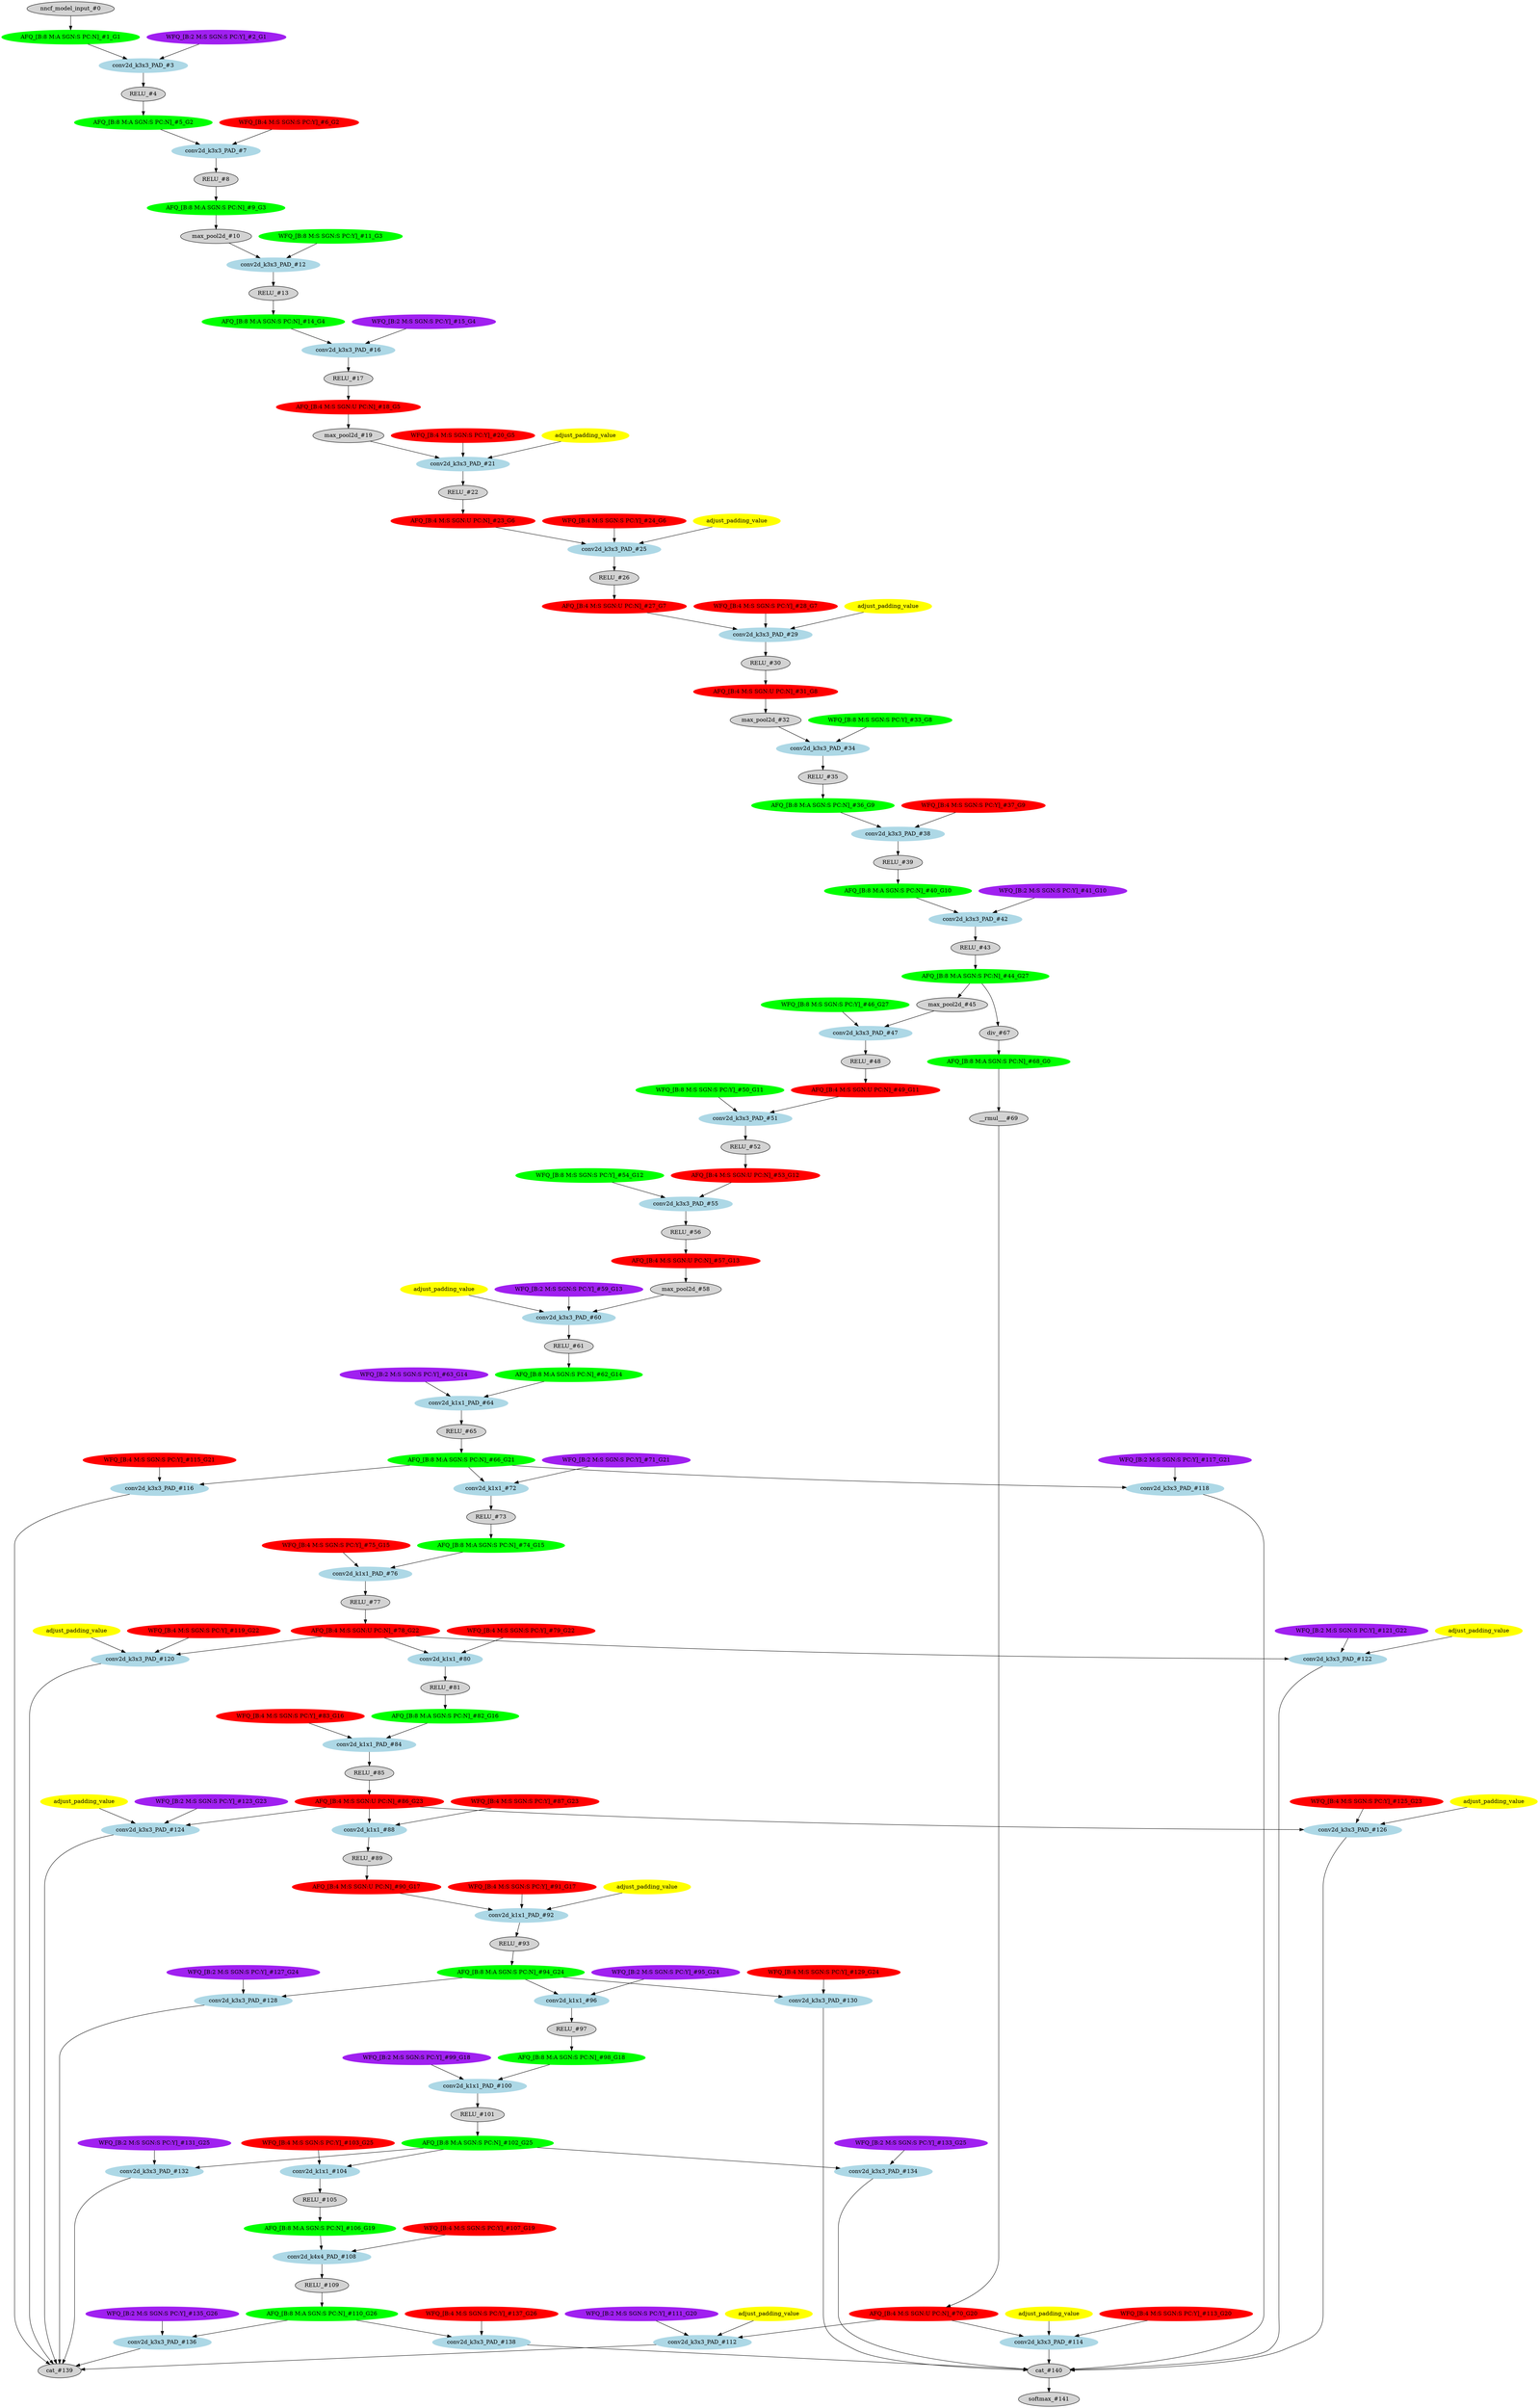 strict digraph  {
"0 /nncf_model_input" [id=0, label="nncf_model_input_#0", scope="", style=filled, type=nncf_model_input];
"1 AsymmetricQuantizer/asymmetric_quantize" [color=green, id=1, label="AFQ_[B:8 M:A SGN:S PC:N]_#1_G1", scope=AsymmetricQuantizer, style=filled, type=asymmetric_quantize];
"2 SSD_VGG/MultiOutputSequential[basenet]/NNCFConv2d[0]/ModuleDict[pre_ops]/UpdateWeight[0]/SymmetricQuantizer[op]/symmetric_quantize" [color=purple, id=2, label="WFQ_[B:2 M:S SGN:S PC:Y]_#2_G1", scope="SSD_VGG/MultiOutputSequential[basenet]/NNCFConv2d[0]/ModuleDict[pre_ops]/UpdateWeight[0]/SymmetricQuantizer[op]", style=filled, type=symmetric_quantize];
"3 SSD_VGG/MultiOutputSequential[basenet]/NNCFConv2d[0]/conv2d" [color=lightblue, id=3, label="conv2d_k3x3_PAD_#3", scope="SSD_VGG/MultiOutputSequential[basenet]/NNCFConv2d[0]", style=filled, type=conv2d];
"4 SSD_VGG/MultiOutputSequential[basenet]/ReLU[1]/RELU" [id=4, label="RELU_#4", scope="SSD_VGG/MultiOutputSequential[basenet]/ReLU[1]", style=filled, type=RELU];
"5 SSD_VGG/MultiOutputSequential[basenet]/ReLU[1]/AsymmetricQuantizer/asymmetric_quantize" [color=green, id=5, label="AFQ_[B:8 M:A SGN:S PC:N]_#5_G2", scope="SSD_VGG/MultiOutputSequential[basenet]/ReLU[1]/AsymmetricQuantizer", style=filled, type=asymmetric_quantize];
"6 SSD_VGG/MultiOutputSequential[basenet]/NNCFConv2d[2]/ModuleDict[pre_ops]/UpdateWeight[0]/SymmetricQuantizer[op]/symmetric_quantize" [color=red, id=6, label="WFQ_[B:4 M:S SGN:S PC:Y]_#6_G2", scope="SSD_VGG/MultiOutputSequential[basenet]/NNCFConv2d[2]/ModuleDict[pre_ops]/UpdateWeight[0]/SymmetricQuantizer[op]", style=filled, type=symmetric_quantize];
"7 SSD_VGG/MultiOutputSequential[basenet]/NNCFConv2d[2]/conv2d" [color=lightblue, id=7, label="conv2d_k3x3_PAD_#7", scope="SSD_VGG/MultiOutputSequential[basenet]/NNCFConv2d[2]", style=filled, type=conv2d];
"8 SSD_VGG/MultiOutputSequential[basenet]/ReLU[3]/RELU" [id=8, label="RELU_#8", scope="SSD_VGG/MultiOutputSequential[basenet]/ReLU[3]", style=filled, type=RELU];
"9 SSD_VGG/MultiOutputSequential[basenet]/ReLU[3]/AsymmetricQuantizer/asymmetric_quantize" [color=green, id=9, label="AFQ_[B:8 M:A SGN:S PC:N]_#9_G3", scope="SSD_VGG/MultiOutputSequential[basenet]/ReLU[3]/AsymmetricQuantizer", style=filled, type=asymmetric_quantize];
"10 SSD_VGG/MultiOutputSequential[basenet]/MaxPool2d[4]/max_pool2d" [id=10, label="max_pool2d_#10", scope="SSD_VGG/MultiOutputSequential[basenet]/MaxPool2d[4]", style=filled, type=max_pool2d];
"11 SSD_VGG/MultiOutputSequential[basenet]/NNCFConv2d[5]/ModuleDict[pre_ops]/UpdateWeight[0]/SymmetricQuantizer[op]/symmetric_quantize" [color=green, id=11, label="WFQ_[B:8 M:S SGN:S PC:Y]_#11_G3", scope="SSD_VGG/MultiOutputSequential[basenet]/NNCFConv2d[5]/ModuleDict[pre_ops]/UpdateWeight[0]/SymmetricQuantizer[op]", style=filled, type=symmetric_quantize];
"12 SSD_VGG/MultiOutputSequential[basenet]/NNCFConv2d[5]/conv2d" [color=lightblue, id=12, label="conv2d_k3x3_PAD_#12", scope="SSD_VGG/MultiOutputSequential[basenet]/NNCFConv2d[5]", style=filled, type=conv2d];
"13 SSD_VGG/MultiOutputSequential[basenet]/ReLU[6]/RELU" [id=13, label="RELU_#13", scope="SSD_VGG/MultiOutputSequential[basenet]/ReLU[6]", style=filled, type=RELU];
"14 SSD_VGG/MultiOutputSequential[basenet]/ReLU[6]/AsymmetricQuantizer/asymmetric_quantize" [color=green, id=14, label="AFQ_[B:8 M:A SGN:S PC:N]_#14_G4", scope="SSD_VGG/MultiOutputSequential[basenet]/ReLU[6]/AsymmetricQuantizer", style=filled, type=asymmetric_quantize];
"15 SSD_VGG/MultiOutputSequential[basenet]/NNCFConv2d[7]/ModuleDict[pre_ops]/UpdateWeight[0]/SymmetricQuantizer[op]/symmetric_quantize" [color=purple, id=15, label="WFQ_[B:2 M:S SGN:S PC:Y]_#15_G4", scope="SSD_VGG/MultiOutputSequential[basenet]/NNCFConv2d[7]/ModuleDict[pre_ops]/UpdateWeight[0]/SymmetricQuantizer[op]", style=filled, type=symmetric_quantize];
"16 SSD_VGG/MultiOutputSequential[basenet]/NNCFConv2d[7]/conv2d" [color=lightblue, id=16, label="conv2d_k3x3_PAD_#16", scope="SSD_VGG/MultiOutputSequential[basenet]/NNCFConv2d[7]", style=filled, type=conv2d];
"17 SSD_VGG/MultiOutputSequential[basenet]/ReLU[8]/RELU" [id=17, label="RELU_#17", scope="SSD_VGG/MultiOutputSequential[basenet]/ReLU[8]", style=filled, type=RELU];
"18 SSD_VGG/MultiOutputSequential[basenet]/ReLU[8]/SymmetricQuantizer/symmetric_quantize" [color=red, id=18, label="AFQ_[B:4 M:S SGN:U PC:N]_#18_G5", scope="SSD_VGG/MultiOutputSequential[basenet]/ReLU[8]/SymmetricQuantizer", style=filled, type=symmetric_quantize];
"19 SSD_VGG/MultiOutputSequential[basenet]/MaxPool2d[9]/max_pool2d" [id=19, label="max_pool2d_#19", scope="SSD_VGG/MultiOutputSequential[basenet]/MaxPool2d[9]", style=filled, type=max_pool2d];
"20 SSD_VGG/MultiOutputSequential[basenet]/NNCFConv2d[10]/ModuleDict[pre_ops]/UpdateWeight[1]/SymmetricQuantizer[op]/symmetric_quantize" [color=red, id=20, label="WFQ_[B:4 M:S SGN:S PC:Y]_#20_G5", scope="SSD_VGG/MultiOutputSequential[basenet]/NNCFConv2d[10]/ModuleDict[pre_ops]/UpdateWeight[1]/SymmetricQuantizer[op]", style=filled, type=symmetric_quantize];
"21 SSD_VGG/MultiOutputSequential[basenet]/NNCFConv2d[10]/conv2d" [color=lightblue, id=21, label="conv2d_k3x3_PAD_#21", scope="SSD_VGG/MultiOutputSequential[basenet]/NNCFConv2d[10]", style=filled, type=conv2d];
"22 SSD_VGG/MultiOutputSequential[basenet]/ReLU[11]/RELU" [id=22, label="RELU_#22", scope="SSD_VGG/MultiOutputSequential[basenet]/ReLU[11]", style=filled, type=RELU];
"23 SSD_VGG/MultiOutputSequential[basenet]/ReLU[11]/SymmetricQuantizer/symmetric_quantize" [color=red, id=23, label="AFQ_[B:4 M:S SGN:U PC:N]_#23_G6", scope="SSD_VGG/MultiOutputSequential[basenet]/ReLU[11]/SymmetricQuantizer", style=filled, type=symmetric_quantize];
"24 SSD_VGG/MultiOutputSequential[basenet]/NNCFConv2d[12]/ModuleDict[pre_ops]/UpdateWeight[1]/SymmetricQuantizer[op]/symmetric_quantize" [color=red, id=24, label="WFQ_[B:4 M:S SGN:S PC:Y]_#24_G6", scope="SSD_VGG/MultiOutputSequential[basenet]/NNCFConv2d[12]/ModuleDict[pre_ops]/UpdateWeight[1]/SymmetricQuantizer[op]", style=filled, type=symmetric_quantize];
"25 SSD_VGG/MultiOutputSequential[basenet]/NNCFConv2d[12]/conv2d" [color=lightblue, id=25, label="conv2d_k3x3_PAD_#25", scope="SSD_VGG/MultiOutputSequential[basenet]/NNCFConv2d[12]", style=filled, type=conv2d];
"26 SSD_VGG/MultiOutputSequential[basenet]/ReLU[13]/RELU" [id=26, label="RELU_#26", scope="SSD_VGG/MultiOutputSequential[basenet]/ReLU[13]", style=filled, type=RELU];
"27 SSD_VGG/MultiOutputSequential[basenet]/ReLU[13]/SymmetricQuantizer/symmetric_quantize" [color=red, id=27, label="AFQ_[B:4 M:S SGN:U PC:N]_#27_G7", scope="SSD_VGG/MultiOutputSequential[basenet]/ReLU[13]/SymmetricQuantizer", style=filled, type=symmetric_quantize];
"28 SSD_VGG/MultiOutputSequential[basenet]/NNCFConv2d[14]/ModuleDict[pre_ops]/UpdateWeight[1]/SymmetricQuantizer[op]/symmetric_quantize" [color=red, id=28, label="WFQ_[B:4 M:S SGN:S PC:Y]_#28_G7", scope="SSD_VGG/MultiOutputSequential[basenet]/NNCFConv2d[14]/ModuleDict[pre_ops]/UpdateWeight[1]/SymmetricQuantizer[op]", style=filled, type=symmetric_quantize];
"29 SSD_VGG/MultiOutputSequential[basenet]/NNCFConv2d[14]/conv2d" [color=lightblue, id=29, label="conv2d_k3x3_PAD_#29", scope="SSD_VGG/MultiOutputSequential[basenet]/NNCFConv2d[14]", style=filled, type=conv2d];
"30 SSD_VGG/MultiOutputSequential[basenet]/ReLU[15]/RELU" [id=30, label="RELU_#30", scope="SSD_VGG/MultiOutputSequential[basenet]/ReLU[15]", style=filled, type=RELU];
"31 SSD_VGG/MultiOutputSequential[basenet]/ReLU[15]/SymmetricQuantizer/symmetric_quantize" [color=red, id=31, label="AFQ_[B:4 M:S SGN:U PC:N]_#31_G8", scope="SSD_VGG/MultiOutputSequential[basenet]/ReLU[15]/SymmetricQuantizer", style=filled, type=symmetric_quantize];
"32 SSD_VGG/MultiOutputSequential[basenet]/MaxPool2d[16]/max_pool2d" [id=32, label="max_pool2d_#32", scope="SSD_VGG/MultiOutputSequential[basenet]/MaxPool2d[16]", style=filled, type=max_pool2d];
"33 SSD_VGG/MultiOutputSequential[basenet]/NNCFConv2d[17]/ModuleDict[pre_ops]/UpdateWeight[0]/SymmetricQuantizer[op]/symmetric_quantize" [color=green, id=33, label="WFQ_[B:8 M:S SGN:S PC:Y]_#33_G8", scope="SSD_VGG/MultiOutputSequential[basenet]/NNCFConv2d[17]/ModuleDict[pre_ops]/UpdateWeight[0]/SymmetricQuantizer[op]", style=filled, type=symmetric_quantize];
"34 SSD_VGG/MultiOutputSequential[basenet]/NNCFConv2d[17]/conv2d" [color=lightblue, id=34, label="conv2d_k3x3_PAD_#34", scope="SSD_VGG/MultiOutputSequential[basenet]/NNCFConv2d[17]", style=filled, type=conv2d];
"35 SSD_VGG/MultiOutputSequential[basenet]/ReLU[18]/RELU" [id=35, label="RELU_#35", scope="SSD_VGG/MultiOutputSequential[basenet]/ReLU[18]", style=filled, type=RELU];
"36 SSD_VGG/MultiOutputSequential[basenet]/ReLU[18]/AsymmetricQuantizer/asymmetric_quantize" [color=green, id=36, label="AFQ_[B:8 M:A SGN:S PC:N]_#36_G9", scope="SSD_VGG/MultiOutputSequential[basenet]/ReLU[18]/AsymmetricQuantizer", style=filled, type=asymmetric_quantize];
"37 SSD_VGG/MultiOutputSequential[basenet]/NNCFConv2d[19]/ModuleDict[pre_ops]/UpdateWeight[0]/SymmetricQuantizer[op]/symmetric_quantize" [color=red, id=37, label="WFQ_[B:4 M:S SGN:S PC:Y]_#37_G9", scope="SSD_VGG/MultiOutputSequential[basenet]/NNCFConv2d[19]/ModuleDict[pre_ops]/UpdateWeight[0]/SymmetricQuantizer[op]", style=filled, type=symmetric_quantize];
"38 SSD_VGG/MultiOutputSequential[basenet]/NNCFConv2d[19]/conv2d" [color=lightblue, id=38, label="conv2d_k3x3_PAD_#38", scope="SSD_VGG/MultiOutputSequential[basenet]/NNCFConv2d[19]", style=filled, type=conv2d];
"39 SSD_VGG/MultiOutputSequential[basenet]/ReLU[20]/RELU" [id=39, label="RELU_#39", scope="SSD_VGG/MultiOutputSequential[basenet]/ReLU[20]", style=filled, type=RELU];
"40 SSD_VGG/MultiOutputSequential[basenet]/ReLU[20]/AsymmetricQuantizer/asymmetric_quantize" [color=green, id=40, label="AFQ_[B:8 M:A SGN:S PC:N]_#40_G10", scope="SSD_VGG/MultiOutputSequential[basenet]/ReLU[20]/AsymmetricQuantizer", style=filled, type=asymmetric_quantize];
"41 SSD_VGG/MultiOutputSequential[basenet]/NNCFConv2d[21]/ModuleDict[pre_ops]/UpdateWeight[0]/SymmetricQuantizer[op]/symmetric_quantize" [color=purple, id=41, label="WFQ_[B:2 M:S SGN:S PC:Y]_#41_G10", scope="SSD_VGG/MultiOutputSequential[basenet]/NNCFConv2d[21]/ModuleDict[pre_ops]/UpdateWeight[0]/SymmetricQuantizer[op]", style=filled, type=symmetric_quantize];
"42 SSD_VGG/MultiOutputSequential[basenet]/NNCFConv2d[21]/conv2d" [color=lightblue, id=42, label="conv2d_k3x3_PAD_#42", scope="SSD_VGG/MultiOutputSequential[basenet]/NNCFConv2d[21]", style=filled, type=conv2d];
"43 SSD_VGG/MultiOutputSequential[basenet]/ReLU[22]/RELU" [id=43, label="RELU_#43", scope="SSD_VGG/MultiOutputSequential[basenet]/ReLU[22]", style=filled, type=RELU];
"44 SSD_VGG/MultiOutputSequential[basenet]/ReLU[22]/AsymmetricQuantizer/asymmetric_quantize" [color=green, id=44, label="AFQ_[B:8 M:A SGN:S PC:N]_#44_G27", scope="SSD_VGG/MultiOutputSequential[basenet]/ReLU[22]/AsymmetricQuantizer", style=filled, type=asymmetric_quantize];
"45 SSD_VGG/MultiOutputSequential[basenet]/MaxPool2d[23]/max_pool2d" [id=45, label="max_pool2d_#45", scope="SSD_VGG/MultiOutputSequential[basenet]/MaxPool2d[23]", style=filled, type=max_pool2d];
"46 SSD_VGG/MultiOutputSequential[basenet]/NNCFConv2d[24]/ModuleDict[pre_ops]/UpdateWeight[0]/SymmetricQuantizer[op]/symmetric_quantize" [color=green, id=46, label="WFQ_[B:8 M:S SGN:S PC:Y]_#46_G27", scope="SSD_VGG/MultiOutputSequential[basenet]/NNCFConv2d[24]/ModuleDict[pre_ops]/UpdateWeight[0]/SymmetricQuantizer[op]", style=filled, type=symmetric_quantize];
"47 SSD_VGG/MultiOutputSequential[basenet]/NNCFConv2d[24]/conv2d" [color=lightblue, id=47, label="conv2d_k3x3_PAD_#47", scope="SSD_VGG/MultiOutputSequential[basenet]/NNCFConv2d[24]", style=filled, type=conv2d];
"48 SSD_VGG/MultiOutputSequential[basenet]/ReLU[25]/RELU" [id=48, label="RELU_#48", scope="SSD_VGG/MultiOutputSequential[basenet]/ReLU[25]", style=filled, type=RELU];
"49 SSD_VGG/MultiOutputSequential[basenet]/ReLU[25]/SymmetricQuantizer/symmetric_quantize" [color=red, id=49, label="AFQ_[B:4 M:S SGN:U PC:N]_#49_G11", scope="SSD_VGG/MultiOutputSequential[basenet]/ReLU[25]/SymmetricQuantizer", style=filled, type=symmetric_quantize];
"50 SSD_VGG/MultiOutputSequential[basenet]/NNCFConv2d[26]/ModuleDict[pre_ops]/UpdateWeight[0]/SymmetricQuantizer[op]/symmetric_quantize" [color=green, id=50, label="WFQ_[B:8 M:S SGN:S PC:Y]_#50_G11", scope="SSD_VGG/MultiOutputSequential[basenet]/NNCFConv2d[26]/ModuleDict[pre_ops]/UpdateWeight[0]/SymmetricQuantizer[op]", style=filled, type=symmetric_quantize];
"51 SSD_VGG/MultiOutputSequential[basenet]/NNCFConv2d[26]/conv2d" [color=lightblue, id=51, label="conv2d_k3x3_PAD_#51", scope="SSD_VGG/MultiOutputSequential[basenet]/NNCFConv2d[26]", style=filled, type=conv2d];
"52 SSD_VGG/MultiOutputSequential[basenet]/ReLU[27]/RELU" [id=52, label="RELU_#52", scope="SSD_VGG/MultiOutputSequential[basenet]/ReLU[27]", style=filled, type=RELU];
"53 SSD_VGG/MultiOutputSequential[basenet]/ReLU[27]/SymmetricQuantizer/symmetric_quantize" [color=red, id=53, label="AFQ_[B:4 M:S SGN:U PC:N]_#53_G12", scope="SSD_VGG/MultiOutputSequential[basenet]/ReLU[27]/SymmetricQuantizer", style=filled, type=symmetric_quantize];
"54 SSD_VGG/MultiOutputSequential[basenet]/NNCFConv2d[28]/ModuleDict[pre_ops]/UpdateWeight[0]/SymmetricQuantizer[op]/symmetric_quantize" [color=green, id=54, label="WFQ_[B:8 M:S SGN:S PC:Y]_#54_G12", scope="SSD_VGG/MultiOutputSequential[basenet]/NNCFConv2d[28]/ModuleDict[pre_ops]/UpdateWeight[0]/SymmetricQuantizer[op]", style=filled, type=symmetric_quantize];
"55 SSD_VGG/MultiOutputSequential[basenet]/NNCFConv2d[28]/conv2d" [color=lightblue, id=55, label="conv2d_k3x3_PAD_#55", scope="SSD_VGG/MultiOutputSequential[basenet]/NNCFConv2d[28]", style=filled, type=conv2d];
"56 SSD_VGG/MultiOutputSequential[basenet]/ReLU[29]/RELU" [id=56, label="RELU_#56", scope="SSD_VGG/MultiOutputSequential[basenet]/ReLU[29]", style=filled, type=RELU];
"57 SSD_VGG/MultiOutputSequential[basenet]/ReLU[29]/SymmetricQuantizer/symmetric_quantize" [color=red, id=57, label="AFQ_[B:4 M:S SGN:U PC:N]_#57_G13", scope="SSD_VGG/MultiOutputSequential[basenet]/ReLU[29]/SymmetricQuantizer", style=filled, type=symmetric_quantize];
"58 SSD_VGG/MultiOutputSequential[basenet]/MaxPool2d[30]/max_pool2d" [id=58, label="max_pool2d_#58", scope="SSD_VGG/MultiOutputSequential[basenet]/MaxPool2d[30]", style=filled, type=max_pool2d];
"59 SSD_VGG/MultiOutputSequential[basenet]/NNCFConv2d[31]/ModuleDict[pre_ops]/UpdateWeight[1]/SymmetricQuantizer[op]/symmetric_quantize" [color=purple, id=59, label="WFQ_[B:2 M:S SGN:S PC:Y]_#59_G13", scope="SSD_VGG/MultiOutputSequential[basenet]/NNCFConv2d[31]/ModuleDict[pre_ops]/UpdateWeight[1]/SymmetricQuantizer[op]", style=filled, type=symmetric_quantize];
"60 SSD_VGG/MultiOutputSequential[basenet]/NNCFConv2d[31]/conv2d" [color=lightblue, id=60, label="conv2d_k3x3_PAD_#60", scope="SSD_VGG/MultiOutputSequential[basenet]/NNCFConv2d[31]", style=filled, type=conv2d];
"61 SSD_VGG/MultiOutputSequential[basenet]/ReLU[32]/RELU" [id=61, label="RELU_#61", scope="SSD_VGG/MultiOutputSequential[basenet]/ReLU[32]", style=filled, type=RELU];
"62 SSD_VGG/MultiOutputSequential[basenet]/ReLU[32]/AsymmetricQuantizer/asymmetric_quantize" [color=green, id=62, label="AFQ_[B:8 M:A SGN:S PC:N]_#62_G14", scope="SSD_VGG/MultiOutputSequential[basenet]/ReLU[32]/AsymmetricQuantizer", style=filled, type=asymmetric_quantize];
"63 SSD_VGG/MultiOutputSequential[basenet]/NNCFConv2d[33]/ModuleDict[pre_ops]/UpdateWeight[0]/SymmetricQuantizer[op]/symmetric_quantize" [color=purple, id=63, label="WFQ_[B:2 M:S SGN:S PC:Y]_#63_G14", scope="SSD_VGG/MultiOutputSequential[basenet]/NNCFConv2d[33]/ModuleDict[pre_ops]/UpdateWeight[0]/SymmetricQuantizer[op]", style=filled, type=symmetric_quantize];
"64 SSD_VGG/MultiOutputSequential[basenet]/NNCFConv2d[33]/conv2d" [color=lightblue, id=64, label="conv2d_k1x1_PAD_#64", scope="SSD_VGG/MultiOutputSequential[basenet]/NNCFConv2d[33]", style=filled, type=conv2d];
"65 SSD_VGG/MultiOutputSequential[basenet]/ReLU[34]/RELU" [id=65, label="RELU_#65", scope="SSD_VGG/MultiOutputSequential[basenet]/ReLU[34]", style=filled, type=RELU];
"66 SSD_VGG/MultiOutputSequential[basenet]/ReLU[34]/AsymmetricQuantizer/asymmetric_quantize" [color=green, id=66, label="AFQ_[B:8 M:A SGN:S PC:N]_#66_G21", scope="SSD_VGG/MultiOutputSequential[basenet]/ReLU[34]/AsymmetricQuantizer", style=filled, type=asymmetric_quantize];
"67 SSD_VGG/NNCFUserL2Norm[L2Norm]/div" [id=67, label="div_#67", scope="SSD_VGG/NNCFUserL2Norm[L2Norm]", style=filled, type=div];
"68 SSD_VGG/NNCFUserL2Norm[L2Norm]/AsymmetricQuantizer/asymmetric_quantize" [color=green, id=68, label="AFQ_[B:8 M:A SGN:S PC:N]_#68_G0", scope="SSD_VGG/NNCFUserL2Norm[L2Norm]/AsymmetricQuantizer", style=filled, type=asymmetric_quantize];
"69 SSD_VGG/NNCFUserL2Norm[L2Norm]/__rmul__" [id=69, label="__rmul___#69", scope="SSD_VGG/NNCFUserL2Norm[L2Norm]", style=filled, type=__rmul__];
"70 SSD_VGG/NNCFUserL2Norm[L2Norm]/SymmetricQuantizer/symmetric_quantize" [color=red, id=70, label="AFQ_[B:4 M:S SGN:U PC:N]_#70_G20", scope="SSD_VGG/NNCFUserL2Norm[L2Norm]/SymmetricQuantizer", style=filled, type=symmetric_quantize];
"71 SSD_VGG/MultiOutputSequential[extras]/NNCFConv2d[0]/ModuleDict[pre_ops]/UpdateWeight[0]/SymmetricQuantizer[op]/symmetric_quantize" [color=purple, id=71, label="WFQ_[B:2 M:S SGN:S PC:Y]_#71_G21", scope="SSD_VGG/MultiOutputSequential[extras]/NNCFConv2d[0]/ModuleDict[pre_ops]/UpdateWeight[0]/SymmetricQuantizer[op]", style=filled, type=symmetric_quantize];
"72 SSD_VGG/MultiOutputSequential[extras]/NNCFConv2d[0]/conv2d" [color=lightblue, id=72, label="conv2d_k1x1_#72", scope="SSD_VGG/MultiOutputSequential[extras]/NNCFConv2d[0]", style=filled, type=conv2d];
"73 SSD_VGG/MultiOutputSequential[extras]/ReLU[1]/RELU" [id=73, label="RELU_#73", scope="SSD_VGG/MultiOutputSequential[extras]/ReLU[1]", style=filled, type=RELU];
"74 SSD_VGG/MultiOutputSequential[extras]/ReLU[1]/AsymmetricQuantizer/asymmetric_quantize" [color=green, id=74, label="AFQ_[B:8 M:A SGN:S PC:N]_#74_G15", scope="SSD_VGG/MultiOutputSequential[extras]/ReLU[1]/AsymmetricQuantizer", style=filled, type=asymmetric_quantize];
"75 SSD_VGG/MultiOutputSequential[extras]/NNCFConv2d[2]/ModuleDict[pre_ops]/UpdateWeight[0]/SymmetricQuantizer[op]/symmetric_quantize" [color=red, id=75, label="WFQ_[B:4 M:S SGN:S PC:Y]_#75_G15", scope="SSD_VGG/MultiOutputSequential[extras]/NNCFConv2d[2]/ModuleDict[pre_ops]/UpdateWeight[0]/SymmetricQuantizer[op]", style=filled, type=symmetric_quantize];
"76 SSD_VGG/MultiOutputSequential[extras]/NNCFConv2d[2]/conv2d" [color=lightblue, id=76, label="conv2d_k1x1_PAD_#76", scope="SSD_VGG/MultiOutputSequential[extras]/NNCFConv2d[2]", style=filled, type=conv2d];
"77 SSD_VGG/MultiOutputSequential[extras]/ReLU[3]/RELU" [id=77, label="RELU_#77", scope="SSD_VGG/MultiOutputSequential[extras]/ReLU[3]", style=filled, type=RELU];
"78 SSD_VGG/MultiOutputSequential[extras]/ReLU[3]/SymmetricQuantizer/symmetric_quantize" [color=red, id=78, label="AFQ_[B:4 M:S SGN:U PC:N]_#78_G22", scope="SSD_VGG/MultiOutputSequential[extras]/ReLU[3]/SymmetricQuantizer", style=filled, type=symmetric_quantize];
"79 SSD_VGG/MultiOutputSequential[extras]/NNCFConv2d[4]/ModuleDict[pre_ops]/UpdateWeight[0]/SymmetricQuantizer[op]/symmetric_quantize" [color=red, id=79, label="WFQ_[B:4 M:S SGN:S PC:Y]_#79_G22", scope="SSD_VGG/MultiOutputSequential[extras]/NNCFConv2d[4]/ModuleDict[pre_ops]/UpdateWeight[0]/SymmetricQuantizer[op]", style=filled, type=symmetric_quantize];
"80 SSD_VGG/MultiOutputSequential[extras]/NNCFConv2d[4]/conv2d" [color=lightblue, id=80, label="conv2d_k1x1_#80", scope="SSD_VGG/MultiOutputSequential[extras]/NNCFConv2d[4]", style=filled, type=conv2d];
"81 SSD_VGG/MultiOutputSequential[extras]/ReLU[5]/RELU" [id=81, label="RELU_#81", scope="SSD_VGG/MultiOutputSequential[extras]/ReLU[5]", style=filled, type=RELU];
"82 SSD_VGG/MultiOutputSequential[extras]/ReLU[5]/AsymmetricQuantizer/asymmetric_quantize" [color=green, id=82, label="AFQ_[B:8 M:A SGN:S PC:N]_#82_G16", scope="SSD_VGG/MultiOutputSequential[extras]/ReLU[5]/AsymmetricQuantizer", style=filled, type=asymmetric_quantize];
"83 SSD_VGG/MultiOutputSequential[extras]/NNCFConv2d[6]/ModuleDict[pre_ops]/UpdateWeight[0]/SymmetricQuantizer[op]/symmetric_quantize" [color=red, id=83, label="WFQ_[B:4 M:S SGN:S PC:Y]_#83_G16", scope="SSD_VGG/MultiOutputSequential[extras]/NNCFConv2d[6]/ModuleDict[pre_ops]/UpdateWeight[0]/SymmetricQuantizer[op]", style=filled, type=symmetric_quantize];
"84 SSD_VGG/MultiOutputSequential[extras]/NNCFConv2d[6]/conv2d" [color=lightblue, id=84, label="conv2d_k1x1_PAD_#84", scope="SSD_VGG/MultiOutputSequential[extras]/NNCFConv2d[6]", style=filled, type=conv2d];
"85 SSD_VGG/MultiOutputSequential[extras]/ReLU[7]/RELU" [id=85, label="RELU_#85", scope="SSD_VGG/MultiOutputSequential[extras]/ReLU[7]", style=filled, type=RELU];
"86 SSD_VGG/MultiOutputSequential[extras]/ReLU[7]/SymmetricQuantizer/symmetric_quantize" [color=red, id=86, label="AFQ_[B:4 M:S SGN:U PC:N]_#86_G23", scope="SSD_VGG/MultiOutputSequential[extras]/ReLU[7]/SymmetricQuantizer", style=filled, type=symmetric_quantize];
"87 SSD_VGG/MultiOutputSequential[extras]/NNCFConv2d[8]/ModuleDict[pre_ops]/UpdateWeight[0]/SymmetricQuantizer[op]/symmetric_quantize" [color=red, id=87, label="WFQ_[B:4 M:S SGN:S PC:Y]_#87_G23", scope="SSD_VGG/MultiOutputSequential[extras]/NNCFConv2d[8]/ModuleDict[pre_ops]/UpdateWeight[0]/SymmetricQuantizer[op]", style=filled, type=symmetric_quantize];
"88 SSD_VGG/MultiOutputSequential[extras]/NNCFConv2d[8]/conv2d" [color=lightblue, id=88, label="conv2d_k1x1_#88", scope="SSD_VGG/MultiOutputSequential[extras]/NNCFConv2d[8]", style=filled, type=conv2d];
"89 SSD_VGG/MultiOutputSequential[extras]/ReLU[9]/RELU" [id=89, label="RELU_#89", scope="SSD_VGG/MultiOutputSequential[extras]/ReLU[9]", style=filled, type=RELU];
"90 SSD_VGG/MultiOutputSequential[extras]/ReLU[9]/SymmetricQuantizer/symmetric_quantize" [color=red, id=90, label="AFQ_[B:4 M:S SGN:U PC:N]_#90_G17", scope="SSD_VGG/MultiOutputSequential[extras]/ReLU[9]/SymmetricQuantizer", style=filled, type=symmetric_quantize];
"91 SSD_VGG/MultiOutputSequential[extras]/NNCFConv2d[10]/ModuleDict[pre_ops]/UpdateWeight[1]/SymmetricQuantizer[op]/symmetric_quantize" [color=red, id=91, label="WFQ_[B:4 M:S SGN:S PC:Y]_#91_G17", scope="SSD_VGG/MultiOutputSequential[extras]/NNCFConv2d[10]/ModuleDict[pre_ops]/UpdateWeight[1]/SymmetricQuantizer[op]", style=filled, type=symmetric_quantize];
"92 SSD_VGG/MultiOutputSequential[extras]/NNCFConv2d[10]/conv2d" [color=lightblue, id=92, label="conv2d_k1x1_PAD_#92", scope="SSD_VGG/MultiOutputSequential[extras]/NNCFConv2d[10]", style=filled, type=conv2d];
"93 SSD_VGG/MultiOutputSequential[extras]/ReLU[11]/RELU" [id=93, label="RELU_#93", scope="SSD_VGG/MultiOutputSequential[extras]/ReLU[11]", style=filled, type=RELU];
"94 SSD_VGG/MultiOutputSequential[extras]/ReLU[11]/AsymmetricQuantizer/asymmetric_quantize" [color=green, id=94, label="AFQ_[B:8 M:A SGN:S PC:N]_#94_G24", scope="SSD_VGG/MultiOutputSequential[extras]/ReLU[11]/AsymmetricQuantizer", style=filled, type=asymmetric_quantize];
"95 SSD_VGG/MultiOutputSequential[extras]/NNCFConv2d[12]/ModuleDict[pre_ops]/UpdateWeight[0]/SymmetricQuantizer[op]/symmetric_quantize" [color=purple, id=95, label="WFQ_[B:2 M:S SGN:S PC:Y]_#95_G24", scope="SSD_VGG/MultiOutputSequential[extras]/NNCFConv2d[12]/ModuleDict[pre_ops]/UpdateWeight[0]/SymmetricQuantizer[op]", style=filled, type=symmetric_quantize];
"96 SSD_VGG/MultiOutputSequential[extras]/NNCFConv2d[12]/conv2d" [color=lightblue, id=96, label="conv2d_k1x1_#96", scope="SSD_VGG/MultiOutputSequential[extras]/NNCFConv2d[12]", style=filled, type=conv2d];
"97 SSD_VGG/MultiOutputSequential[extras]/ReLU[13]/RELU" [id=97, label="RELU_#97", scope="SSD_VGG/MultiOutputSequential[extras]/ReLU[13]", style=filled, type=RELU];
"98 SSD_VGG/MultiOutputSequential[extras]/ReLU[13]/AsymmetricQuantizer/asymmetric_quantize" [color=green, id=98, label="AFQ_[B:8 M:A SGN:S PC:N]_#98_G18", scope="SSD_VGG/MultiOutputSequential[extras]/ReLU[13]/AsymmetricQuantizer", style=filled, type=asymmetric_quantize];
"99 SSD_VGG/MultiOutputSequential[extras]/NNCFConv2d[14]/ModuleDict[pre_ops]/UpdateWeight[0]/SymmetricQuantizer[op]/symmetric_quantize" [color=purple, id=99, label="WFQ_[B:2 M:S SGN:S PC:Y]_#99_G18", scope="SSD_VGG/MultiOutputSequential[extras]/NNCFConv2d[14]/ModuleDict[pre_ops]/UpdateWeight[0]/SymmetricQuantizer[op]", style=filled, type=symmetric_quantize];
"100 SSD_VGG/MultiOutputSequential[extras]/NNCFConv2d[14]/conv2d" [color=lightblue, id=100, label="conv2d_k1x1_PAD_#100", scope="SSD_VGG/MultiOutputSequential[extras]/NNCFConv2d[14]", style=filled, type=conv2d];
"101 SSD_VGG/MultiOutputSequential[extras]/ReLU[15]/RELU" [id=101, label="RELU_#101", scope="SSD_VGG/MultiOutputSequential[extras]/ReLU[15]", style=filled, type=RELU];
"102 SSD_VGG/MultiOutputSequential[extras]/ReLU[15]/AsymmetricQuantizer/asymmetric_quantize" [color=green, id=102, label="AFQ_[B:8 M:A SGN:S PC:N]_#102_G25", scope="SSD_VGG/MultiOutputSequential[extras]/ReLU[15]/AsymmetricQuantizer", style=filled, type=asymmetric_quantize];
"103 SSD_VGG/MultiOutputSequential[extras]/NNCFConv2d[16]/ModuleDict[pre_ops]/UpdateWeight[0]/SymmetricQuantizer[op]/symmetric_quantize" [color=red, id=103, label="WFQ_[B:4 M:S SGN:S PC:Y]_#103_G25", scope="SSD_VGG/MultiOutputSequential[extras]/NNCFConv2d[16]/ModuleDict[pre_ops]/UpdateWeight[0]/SymmetricQuantizer[op]", style=filled, type=symmetric_quantize];
"104 SSD_VGG/MultiOutputSequential[extras]/NNCFConv2d[16]/conv2d" [color=lightblue, id=104, label="conv2d_k1x1_#104", scope="SSD_VGG/MultiOutputSequential[extras]/NNCFConv2d[16]", style=filled, type=conv2d];
"105 SSD_VGG/MultiOutputSequential[extras]/ReLU[17]/RELU" [id=105, label="RELU_#105", scope="SSD_VGG/MultiOutputSequential[extras]/ReLU[17]", style=filled, type=RELU];
"106 SSD_VGG/MultiOutputSequential[extras]/ReLU[17]/AsymmetricQuantizer/asymmetric_quantize" [color=green, id=106, label="AFQ_[B:8 M:A SGN:S PC:N]_#106_G19", scope="SSD_VGG/MultiOutputSequential[extras]/ReLU[17]/AsymmetricQuantizer", style=filled, type=asymmetric_quantize];
"107 SSD_VGG/MultiOutputSequential[extras]/NNCFConv2d[18]/ModuleDict[pre_ops]/UpdateWeight[0]/SymmetricQuantizer[op]/symmetric_quantize" [color=red, id=107, label="WFQ_[B:4 M:S SGN:S PC:Y]_#107_G19", scope="SSD_VGG/MultiOutputSequential[extras]/NNCFConv2d[18]/ModuleDict[pre_ops]/UpdateWeight[0]/SymmetricQuantizer[op]", style=filled, type=symmetric_quantize];
"108 SSD_VGG/MultiOutputSequential[extras]/NNCFConv2d[18]/conv2d" [color=lightblue, id=108, label="conv2d_k4x4_PAD_#108", scope="SSD_VGG/MultiOutputSequential[extras]/NNCFConv2d[18]", style=filled, type=conv2d];
"109 SSD_VGG/MultiOutputSequential[extras]/ReLU[19]/RELU" [id=109, label="RELU_#109", scope="SSD_VGG/MultiOutputSequential[extras]/ReLU[19]", style=filled, type=RELU];
"110 SSD_VGG/MultiOutputSequential[extras]/ReLU[19]/AsymmetricQuantizer/asymmetric_quantize" [color=green, id=110, label="AFQ_[B:8 M:A SGN:S PC:N]_#110_G26", scope="SSD_VGG/MultiOutputSequential[extras]/ReLU[19]/AsymmetricQuantizer", style=filled, type=asymmetric_quantize];
"111 SSD_VGG/SSDDetectionOutput[detection_head]/ModuleList[heads]/SSDHead[0]/NNCFConv2d[loc]/ModuleDict[pre_ops]/UpdateWeight[1]/SymmetricQuantizer[op]/symmetric_quantize" [color=purple, id=111, label="WFQ_[B:2 M:S SGN:S PC:Y]_#111_G20", scope="SSD_VGG/SSDDetectionOutput[detection_head]/ModuleList[heads]/SSDHead[0]/NNCFConv2d[loc]/ModuleDict[pre_ops]/UpdateWeight[1]/SymmetricQuantizer[op]", style=filled, type=symmetric_quantize];
"112 SSD_VGG/SSDDetectionOutput[detection_head]/ModuleList[heads]/SSDHead[0]/NNCFConv2d[loc]/conv2d" [color=lightblue, id=112, label="conv2d_k3x3_PAD_#112", scope="SSD_VGG/SSDDetectionOutput[detection_head]/ModuleList[heads]/SSDHead[0]/NNCFConv2d[loc]", style=filled, type=conv2d];
"113 SSD_VGG/SSDDetectionOutput[detection_head]/ModuleList[heads]/SSDHead[0]/NNCFConv2d[conf]/ModuleDict[pre_ops]/UpdateWeight[1]/SymmetricQuantizer[op]/symmetric_quantize" [color=red, id=113, label="WFQ_[B:4 M:S SGN:S PC:Y]_#113_G20", scope="SSD_VGG/SSDDetectionOutput[detection_head]/ModuleList[heads]/SSDHead[0]/NNCFConv2d[conf]/ModuleDict[pre_ops]/UpdateWeight[1]/SymmetricQuantizer[op]", style=filled, type=symmetric_quantize];
"114 SSD_VGG/SSDDetectionOutput[detection_head]/ModuleList[heads]/SSDHead[0]/NNCFConv2d[conf]/conv2d" [color=lightblue, id=114, label="conv2d_k3x3_PAD_#114", scope="SSD_VGG/SSDDetectionOutput[detection_head]/ModuleList[heads]/SSDHead[0]/NNCFConv2d[conf]", style=filled, type=conv2d];
"115 SSD_VGG/SSDDetectionOutput[detection_head]/ModuleList[heads]/SSDHead[1]/NNCFConv2d[loc]/ModuleDict[pre_ops]/UpdateWeight[0]/SymmetricQuantizer[op]/symmetric_quantize" [color=red, id=115, label="WFQ_[B:4 M:S SGN:S PC:Y]_#115_G21", scope="SSD_VGG/SSDDetectionOutput[detection_head]/ModuleList[heads]/SSDHead[1]/NNCFConv2d[loc]/ModuleDict[pre_ops]/UpdateWeight[0]/SymmetricQuantizer[op]", style=filled, type=symmetric_quantize];
"116 SSD_VGG/SSDDetectionOutput[detection_head]/ModuleList[heads]/SSDHead[1]/NNCFConv2d[loc]/conv2d" [color=lightblue, id=116, label="conv2d_k3x3_PAD_#116", scope="SSD_VGG/SSDDetectionOutput[detection_head]/ModuleList[heads]/SSDHead[1]/NNCFConv2d[loc]", style=filled, type=conv2d];
"117 SSD_VGG/SSDDetectionOutput[detection_head]/ModuleList[heads]/SSDHead[1]/NNCFConv2d[conf]/ModuleDict[pre_ops]/UpdateWeight[0]/SymmetricQuantizer[op]/symmetric_quantize" [color=purple, id=117, label="WFQ_[B:2 M:S SGN:S PC:Y]_#117_G21", scope="SSD_VGG/SSDDetectionOutput[detection_head]/ModuleList[heads]/SSDHead[1]/NNCFConv2d[conf]/ModuleDict[pre_ops]/UpdateWeight[0]/SymmetricQuantizer[op]", style=filled, type=symmetric_quantize];
"118 SSD_VGG/SSDDetectionOutput[detection_head]/ModuleList[heads]/SSDHead[1]/NNCFConv2d[conf]/conv2d" [color=lightblue, id=118, label="conv2d_k3x3_PAD_#118", scope="SSD_VGG/SSDDetectionOutput[detection_head]/ModuleList[heads]/SSDHead[1]/NNCFConv2d[conf]", style=filled, type=conv2d];
"119 SSD_VGG/SSDDetectionOutput[detection_head]/ModuleList[heads]/SSDHead[2]/NNCFConv2d[loc]/ModuleDict[pre_ops]/UpdateWeight[1]/SymmetricQuantizer[op]/symmetric_quantize" [color=red, id=119, label="WFQ_[B:4 M:S SGN:S PC:Y]_#119_G22", scope="SSD_VGG/SSDDetectionOutput[detection_head]/ModuleList[heads]/SSDHead[2]/NNCFConv2d[loc]/ModuleDict[pre_ops]/UpdateWeight[1]/SymmetricQuantizer[op]", style=filled, type=symmetric_quantize];
"120 SSD_VGG/SSDDetectionOutput[detection_head]/ModuleList[heads]/SSDHead[2]/NNCFConv2d[loc]/conv2d" [color=lightblue, id=120, label="conv2d_k3x3_PAD_#120", scope="SSD_VGG/SSDDetectionOutput[detection_head]/ModuleList[heads]/SSDHead[2]/NNCFConv2d[loc]", style=filled, type=conv2d];
"121 SSD_VGG/SSDDetectionOutput[detection_head]/ModuleList[heads]/SSDHead[2]/NNCFConv2d[conf]/ModuleDict[pre_ops]/UpdateWeight[1]/SymmetricQuantizer[op]/symmetric_quantize" [color=purple, id=121, label="WFQ_[B:2 M:S SGN:S PC:Y]_#121_G22", scope="SSD_VGG/SSDDetectionOutput[detection_head]/ModuleList[heads]/SSDHead[2]/NNCFConv2d[conf]/ModuleDict[pre_ops]/UpdateWeight[1]/SymmetricQuantizer[op]", style=filled, type=symmetric_quantize];
"122 SSD_VGG/SSDDetectionOutput[detection_head]/ModuleList[heads]/SSDHead[2]/NNCFConv2d[conf]/conv2d" [color=lightblue, id=122, label="conv2d_k3x3_PAD_#122", scope="SSD_VGG/SSDDetectionOutput[detection_head]/ModuleList[heads]/SSDHead[2]/NNCFConv2d[conf]", style=filled, type=conv2d];
"123 SSD_VGG/SSDDetectionOutput[detection_head]/ModuleList[heads]/SSDHead[3]/NNCFConv2d[loc]/ModuleDict[pre_ops]/UpdateWeight[1]/SymmetricQuantizer[op]/symmetric_quantize" [color=purple, id=123, label="WFQ_[B:2 M:S SGN:S PC:Y]_#123_G23", scope="SSD_VGG/SSDDetectionOutput[detection_head]/ModuleList[heads]/SSDHead[3]/NNCFConv2d[loc]/ModuleDict[pre_ops]/UpdateWeight[1]/SymmetricQuantizer[op]", style=filled, type=symmetric_quantize];
"124 SSD_VGG/SSDDetectionOutput[detection_head]/ModuleList[heads]/SSDHead[3]/NNCFConv2d[loc]/conv2d" [color=lightblue, id=124, label="conv2d_k3x3_PAD_#124", scope="SSD_VGG/SSDDetectionOutput[detection_head]/ModuleList[heads]/SSDHead[3]/NNCFConv2d[loc]", style=filled, type=conv2d];
"125 SSD_VGG/SSDDetectionOutput[detection_head]/ModuleList[heads]/SSDHead[3]/NNCFConv2d[conf]/ModuleDict[pre_ops]/UpdateWeight[1]/SymmetricQuantizer[op]/symmetric_quantize" [color=red, id=125, label="WFQ_[B:4 M:S SGN:S PC:Y]_#125_G23", scope="SSD_VGG/SSDDetectionOutput[detection_head]/ModuleList[heads]/SSDHead[3]/NNCFConv2d[conf]/ModuleDict[pre_ops]/UpdateWeight[1]/SymmetricQuantizer[op]", style=filled, type=symmetric_quantize];
"126 SSD_VGG/SSDDetectionOutput[detection_head]/ModuleList[heads]/SSDHead[3]/NNCFConv2d[conf]/conv2d" [color=lightblue, id=126, label="conv2d_k3x3_PAD_#126", scope="SSD_VGG/SSDDetectionOutput[detection_head]/ModuleList[heads]/SSDHead[3]/NNCFConv2d[conf]", style=filled, type=conv2d];
"127 SSD_VGG/SSDDetectionOutput[detection_head]/ModuleList[heads]/SSDHead[4]/NNCFConv2d[loc]/ModuleDict[pre_ops]/UpdateWeight[0]/SymmetricQuantizer[op]/symmetric_quantize" [color=purple, id=127, label="WFQ_[B:2 M:S SGN:S PC:Y]_#127_G24", scope="SSD_VGG/SSDDetectionOutput[detection_head]/ModuleList[heads]/SSDHead[4]/NNCFConv2d[loc]/ModuleDict[pre_ops]/UpdateWeight[0]/SymmetricQuantizer[op]", style=filled, type=symmetric_quantize];
"128 SSD_VGG/SSDDetectionOutput[detection_head]/ModuleList[heads]/SSDHead[4]/NNCFConv2d[loc]/conv2d" [color=lightblue, id=128, label="conv2d_k3x3_PAD_#128", scope="SSD_VGG/SSDDetectionOutput[detection_head]/ModuleList[heads]/SSDHead[4]/NNCFConv2d[loc]", style=filled, type=conv2d];
"129 SSD_VGG/SSDDetectionOutput[detection_head]/ModuleList[heads]/SSDHead[4]/NNCFConv2d[conf]/ModuleDict[pre_ops]/UpdateWeight[0]/SymmetricQuantizer[op]/symmetric_quantize" [color=red, id=129, label="WFQ_[B:4 M:S SGN:S PC:Y]_#129_G24", scope="SSD_VGG/SSDDetectionOutput[detection_head]/ModuleList[heads]/SSDHead[4]/NNCFConv2d[conf]/ModuleDict[pre_ops]/UpdateWeight[0]/SymmetricQuantizer[op]", style=filled, type=symmetric_quantize];
"130 SSD_VGG/SSDDetectionOutput[detection_head]/ModuleList[heads]/SSDHead[4]/NNCFConv2d[conf]/conv2d" [color=lightblue, id=130, label="conv2d_k3x3_PAD_#130", scope="SSD_VGG/SSDDetectionOutput[detection_head]/ModuleList[heads]/SSDHead[4]/NNCFConv2d[conf]", style=filled, type=conv2d];
"131 SSD_VGG/SSDDetectionOutput[detection_head]/ModuleList[heads]/SSDHead[5]/NNCFConv2d[loc]/ModuleDict[pre_ops]/UpdateWeight[0]/SymmetricQuantizer[op]/symmetric_quantize" [color=purple, id=131, label="WFQ_[B:2 M:S SGN:S PC:Y]_#131_G25", scope="SSD_VGG/SSDDetectionOutput[detection_head]/ModuleList[heads]/SSDHead[5]/NNCFConv2d[loc]/ModuleDict[pre_ops]/UpdateWeight[0]/SymmetricQuantizer[op]", style=filled, type=symmetric_quantize];
"132 SSD_VGG/SSDDetectionOutput[detection_head]/ModuleList[heads]/SSDHead[5]/NNCFConv2d[loc]/conv2d" [color=lightblue, id=132, label="conv2d_k3x3_PAD_#132", scope="SSD_VGG/SSDDetectionOutput[detection_head]/ModuleList[heads]/SSDHead[5]/NNCFConv2d[loc]", style=filled, type=conv2d];
"133 SSD_VGG/SSDDetectionOutput[detection_head]/ModuleList[heads]/SSDHead[5]/NNCFConv2d[conf]/ModuleDict[pre_ops]/UpdateWeight[0]/SymmetricQuantizer[op]/symmetric_quantize" [color=purple, id=133, label="WFQ_[B:2 M:S SGN:S PC:Y]_#133_G25", scope="SSD_VGG/SSDDetectionOutput[detection_head]/ModuleList[heads]/SSDHead[5]/NNCFConv2d[conf]/ModuleDict[pre_ops]/UpdateWeight[0]/SymmetricQuantizer[op]", style=filled, type=symmetric_quantize];
"134 SSD_VGG/SSDDetectionOutput[detection_head]/ModuleList[heads]/SSDHead[5]/NNCFConv2d[conf]/conv2d" [color=lightblue, id=134, label="conv2d_k3x3_PAD_#134", scope="SSD_VGG/SSDDetectionOutput[detection_head]/ModuleList[heads]/SSDHead[5]/NNCFConv2d[conf]", style=filled, type=conv2d];
"135 SSD_VGG/SSDDetectionOutput[detection_head]/ModuleList[heads]/SSDHead[6]/NNCFConv2d[loc]/ModuleDict[pre_ops]/UpdateWeight[0]/SymmetricQuantizer[op]/symmetric_quantize" [color=purple, id=135, label="WFQ_[B:2 M:S SGN:S PC:Y]_#135_G26", scope="SSD_VGG/SSDDetectionOutput[detection_head]/ModuleList[heads]/SSDHead[6]/NNCFConv2d[loc]/ModuleDict[pre_ops]/UpdateWeight[0]/SymmetricQuantizer[op]", style=filled, type=symmetric_quantize];
"136 SSD_VGG/SSDDetectionOutput[detection_head]/ModuleList[heads]/SSDHead[6]/NNCFConv2d[loc]/conv2d" [color=lightblue, id=136, label="conv2d_k3x3_PAD_#136", scope="SSD_VGG/SSDDetectionOutput[detection_head]/ModuleList[heads]/SSDHead[6]/NNCFConv2d[loc]", style=filled, type=conv2d];
"137 SSD_VGG/SSDDetectionOutput[detection_head]/ModuleList[heads]/SSDHead[6]/NNCFConv2d[conf]/ModuleDict[pre_ops]/UpdateWeight[0]/SymmetricQuantizer[op]/symmetric_quantize" [color=red, id=137, label="WFQ_[B:4 M:S SGN:S PC:Y]_#137_G26", scope="SSD_VGG/SSDDetectionOutput[detection_head]/ModuleList[heads]/SSDHead[6]/NNCFConv2d[conf]/ModuleDict[pre_ops]/UpdateWeight[0]/SymmetricQuantizer[op]", style=filled, type=symmetric_quantize];
"138 SSD_VGG/SSDDetectionOutput[detection_head]/ModuleList[heads]/SSDHead[6]/NNCFConv2d[conf]/conv2d" [color=lightblue, id=138, label="conv2d_k3x3_PAD_#138", scope="SSD_VGG/SSDDetectionOutput[detection_head]/ModuleList[heads]/SSDHead[6]/NNCFConv2d[conf]", style=filled, type=conv2d];
"139 SSD_VGG/SSDDetectionOutput[detection_head]/cat" [id=139, label="cat_#139", scope="SSD_VGG/SSDDetectionOutput[detection_head]", style=filled, type=cat];
"140 SSD_VGG/SSDDetectionOutput[detection_head]/cat" [id=140, label="cat_#140", scope="SSD_VGG/SSDDetectionOutput[detection_head]", style=filled, type=cat];
"141 SSD_VGG/SSDDetectionOutput[detection_head]/softmax" [id=141, label="softmax_#141", scope="SSD_VGG/SSDDetectionOutput[detection_head]", style=filled, type=softmax];
"21 SSD_VGG/MultiOutputSequential[basenet]/NNCFConv2d[10]/conv2d_apad" [color=yellow, label=adjust_padding_value, style=filled, type=""];
"25 SSD_VGG/MultiOutputSequential[basenet]/NNCFConv2d[12]/conv2d_apad" [color=yellow, label=adjust_padding_value, style=filled, type=""];
"29 SSD_VGG/MultiOutputSequential[basenet]/NNCFConv2d[14]/conv2d_apad" [color=yellow, label=adjust_padding_value, style=filled, type=""];
"60 SSD_VGG/MultiOutputSequential[basenet]/NNCFConv2d[31]/conv2d_apad" [color=yellow, label=adjust_padding_value, style=filled, type=""];
"92 SSD_VGG/MultiOutputSequential[extras]/NNCFConv2d[10]/conv2d_apad" [color=yellow, label=adjust_padding_value, style=filled, type=""];
"112 SSD_VGG/SSDDetectionOutput[detection_head]/ModuleList[heads]/SSDHead[0]/NNCFConv2d[loc]/conv2d_apad" [color=yellow, label=adjust_padding_value, style=filled, type=""];
"114 SSD_VGG/SSDDetectionOutput[detection_head]/ModuleList[heads]/SSDHead[0]/NNCFConv2d[conf]/conv2d_apad" [color=yellow, label=adjust_padding_value, style=filled, type=""];
"120 SSD_VGG/SSDDetectionOutput[detection_head]/ModuleList[heads]/SSDHead[2]/NNCFConv2d[loc]/conv2d_apad" [color=yellow, label=adjust_padding_value, style=filled, type=""];
"122 SSD_VGG/SSDDetectionOutput[detection_head]/ModuleList[heads]/SSDHead[2]/NNCFConv2d[conf]/conv2d_apad" [color=yellow, label=adjust_padding_value, style=filled, type=""];
"124 SSD_VGG/SSDDetectionOutput[detection_head]/ModuleList[heads]/SSDHead[3]/NNCFConv2d[loc]/conv2d_apad" [color=yellow, label=adjust_padding_value, style=filled, type=""];
"126 SSD_VGG/SSDDetectionOutput[detection_head]/ModuleList[heads]/SSDHead[3]/NNCFConv2d[conf]/conv2d_apad" [color=yellow, label=adjust_padding_value, style=filled, type=""];
"0 /nncf_model_input" -> "1 AsymmetricQuantizer/asymmetric_quantize";
"1 AsymmetricQuantizer/asymmetric_quantize" -> "3 SSD_VGG/MultiOutputSequential[basenet]/NNCFConv2d[0]/conv2d";
"2 SSD_VGG/MultiOutputSequential[basenet]/NNCFConv2d[0]/ModuleDict[pre_ops]/UpdateWeight[0]/SymmetricQuantizer[op]/symmetric_quantize" -> "3 SSD_VGG/MultiOutputSequential[basenet]/NNCFConv2d[0]/conv2d";
"3 SSD_VGG/MultiOutputSequential[basenet]/NNCFConv2d[0]/conv2d" -> "4 SSD_VGG/MultiOutputSequential[basenet]/ReLU[1]/RELU";
"4 SSD_VGG/MultiOutputSequential[basenet]/ReLU[1]/RELU" -> "5 SSD_VGG/MultiOutputSequential[basenet]/ReLU[1]/AsymmetricQuantizer/asymmetric_quantize";
"5 SSD_VGG/MultiOutputSequential[basenet]/ReLU[1]/AsymmetricQuantizer/asymmetric_quantize" -> "7 SSD_VGG/MultiOutputSequential[basenet]/NNCFConv2d[2]/conv2d";
"6 SSD_VGG/MultiOutputSequential[basenet]/NNCFConv2d[2]/ModuleDict[pre_ops]/UpdateWeight[0]/SymmetricQuantizer[op]/symmetric_quantize" -> "7 SSD_VGG/MultiOutputSequential[basenet]/NNCFConv2d[2]/conv2d";
"7 SSD_VGG/MultiOutputSequential[basenet]/NNCFConv2d[2]/conv2d" -> "8 SSD_VGG/MultiOutputSequential[basenet]/ReLU[3]/RELU";
"8 SSD_VGG/MultiOutputSequential[basenet]/ReLU[3]/RELU" -> "9 SSD_VGG/MultiOutputSequential[basenet]/ReLU[3]/AsymmetricQuantizer/asymmetric_quantize";
"9 SSD_VGG/MultiOutputSequential[basenet]/ReLU[3]/AsymmetricQuantizer/asymmetric_quantize" -> "10 SSD_VGG/MultiOutputSequential[basenet]/MaxPool2d[4]/max_pool2d";
"10 SSD_VGG/MultiOutputSequential[basenet]/MaxPool2d[4]/max_pool2d" -> "12 SSD_VGG/MultiOutputSequential[basenet]/NNCFConv2d[5]/conv2d";
"11 SSD_VGG/MultiOutputSequential[basenet]/NNCFConv2d[5]/ModuleDict[pre_ops]/UpdateWeight[0]/SymmetricQuantizer[op]/symmetric_quantize" -> "12 SSD_VGG/MultiOutputSequential[basenet]/NNCFConv2d[5]/conv2d";
"12 SSD_VGG/MultiOutputSequential[basenet]/NNCFConv2d[5]/conv2d" -> "13 SSD_VGG/MultiOutputSequential[basenet]/ReLU[6]/RELU";
"13 SSD_VGG/MultiOutputSequential[basenet]/ReLU[6]/RELU" -> "14 SSD_VGG/MultiOutputSequential[basenet]/ReLU[6]/AsymmetricQuantizer/asymmetric_quantize";
"14 SSD_VGG/MultiOutputSequential[basenet]/ReLU[6]/AsymmetricQuantizer/asymmetric_quantize" -> "16 SSD_VGG/MultiOutputSequential[basenet]/NNCFConv2d[7]/conv2d";
"15 SSD_VGG/MultiOutputSequential[basenet]/NNCFConv2d[7]/ModuleDict[pre_ops]/UpdateWeight[0]/SymmetricQuantizer[op]/symmetric_quantize" -> "16 SSD_VGG/MultiOutputSequential[basenet]/NNCFConv2d[7]/conv2d";
"16 SSD_VGG/MultiOutputSequential[basenet]/NNCFConv2d[7]/conv2d" -> "17 SSD_VGG/MultiOutputSequential[basenet]/ReLU[8]/RELU";
"17 SSD_VGG/MultiOutputSequential[basenet]/ReLU[8]/RELU" -> "18 SSD_VGG/MultiOutputSequential[basenet]/ReLU[8]/SymmetricQuantizer/symmetric_quantize";
"18 SSD_VGG/MultiOutputSequential[basenet]/ReLU[8]/SymmetricQuantizer/symmetric_quantize" -> "19 SSD_VGG/MultiOutputSequential[basenet]/MaxPool2d[9]/max_pool2d";
"19 SSD_VGG/MultiOutputSequential[basenet]/MaxPool2d[9]/max_pool2d" -> "21 SSD_VGG/MultiOutputSequential[basenet]/NNCFConv2d[10]/conv2d";
"20 SSD_VGG/MultiOutputSequential[basenet]/NNCFConv2d[10]/ModuleDict[pre_ops]/UpdateWeight[1]/SymmetricQuantizer[op]/symmetric_quantize" -> "21 SSD_VGG/MultiOutputSequential[basenet]/NNCFConv2d[10]/conv2d";
"21 SSD_VGG/MultiOutputSequential[basenet]/NNCFConv2d[10]/conv2d" -> "22 SSD_VGG/MultiOutputSequential[basenet]/ReLU[11]/RELU";
"22 SSD_VGG/MultiOutputSequential[basenet]/ReLU[11]/RELU" -> "23 SSD_VGG/MultiOutputSequential[basenet]/ReLU[11]/SymmetricQuantizer/symmetric_quantize";
"23 SSD_VGG/MultiOutputSequential[basenet]/ReLU[11]/SymmetricQuantizer/symmetric_quantize" -> "25 SSD_VGG/MultiOutputSequential[basenet]/NNCFConv2d[12]/conv2d";
"24 SSD_VGG/MultiOutputSequential[basenet]/NNCFConv2d[12]/ModuleDict[pre_ops]/UpdateWeight[1]/SymmetricQuantizer[op]/symmetric_quantize" -> "25 SSD_VGG/MultiOutputSequential[basenet]/NNCFConv2d[12]/conv2d";
"25 SSD_VGG/MultiOutputSequential[basenet]/NNCFConv2d[12]/conv2d" -> "26 SSD_VGG/MultiOutputSequential[basenet]/ReLU[13]/RELU";
"26 SSD_VGG/MultiOutputSequential[basenet]/ReLU[13]/RELU" -> "27 SSD_VGG/MultiOutputSequential[basenet]/ReLU[13]/SymmetricQuantizer/symmetric_quantize";
"27 SSD_VGG/MultiOutputSequential[basenet]/ReLU[13]/SymmetricQuantizer/symmetric_quantize" -> "29 SSD_VGG/MultiOutputSequential[basenet]/NNCFConv2d[14]/conv2d";
"28 SSD_VGG/MultiOutputSequential[basenet]/NNCFConv2d[14]/ModuleDict[pre_ops]/UpdateWeight[1]/SymmetricQuantizer[op]/symmetric_quantize" -> "29 SSD_VGG/MultiOutputSequential[basenet]/NNCFConv2d[14]/conv2d";
"29 SSD_VGG/MultiOutputSequential[basenet]/NNCFConv2d[14]/conv2d" -> "30 SSD_VGG/MultiOutputSequential[basenet]/ReLU[15]/RELU";
"30 SSD_VGG/MultiOutputSequential[basenet]/ReLU[15]/RELU" -> "31 SSD_VGG/MultiOutputSequential[basenet]/ReLU[15]/SymmetricQuantizer/symmetric_quantize";
"31 SSD_VGG/MultiOutputSequential[basenet]/ReLU[15]/SymmetricQuantizer/symmetric_quantize" -> "32 SSD_VGG/MultiOutputSequential[basenet]/MaxPool2d[16]/max_pool2d";
"32 SSD_VGG/MultiOutputSequential[basenet]/MaxPool2d[16]/max_pool2d" -> "34 SSD_VGG/MultiOutputSequential[basenet]/NNCFConv2d[17]/conv2d";
"33 SSD_VGG/MultiOutputSequential[basenet]/NNCFConv2d[17]/ModuleDict[pre_ops]/UpdateWeight[0]/SymmetricQuantizer[op]/symmetric_quantize" -> "34 SSD_VGG/MultiOutputSequential[basenet]/NNCFConv2d[17]/conv2d";
"34 SSD_VGG/MultiOutputSequential[basenet]/NNCFConv2d[17]/conv2d" -> "35 SSD_VGG/MultiOutputSequential[basenet]/ReLU[18]/RELU";
"35 SSD_VGG/MultiOutputSequential[basenet]/ReLU[18]/RELU" -> "36 SSD_VGG/MultiOutputSequential[basenet]/ReLU[18]/AsymmetricQuantizer/asymmetric_quantize";
"36 SSD_VGG/MultiOutputSequential[basenet]/ReLU[18]/AsymmetricQuantizer/asymmetric_quantize" -> "38 SSD_VGG/MultiOutputSequential[basenet]/NNCFConv2d[19]/conv2d";
"37 SSD_VGG/MultiOutputSequential[basenet]/NNCFConv2d[19]/ModuleDict[pre_ops]/UpdateWeight[0]/SymmetricQuantizer[op]/symmetric_quantize" -> "38 SSD_VGG/MultiOutputSequential[basenet]/NNCFConv2d[19]/conv2d";
"38 SSD_VGG/MultiOutputSequential[basenet]/NNCFConv2d[19]/conv2d" -> "39 SSD_VGG/MultiOutputSequential[basenet]/ReLU[20]/RELU";
"39 SSD_VGG/MultiOutputSequential[basenet]/ReLU[20]/RELU" -> "40 SSD_VGG/MultiOutputSequential[basenet]/ReLU[20]/AsymmetricQuantizer/asymmetric_quantize";
"40 SSD_VGG/MultiOutputSequential[basenet]/ReLU[20]/AsymmetricQuantizer/asymmetric_quantize" -> "42 SSD_VGG/MultiOutputSequential[basenet]/NNCFConv2d[21]/conv2d";
"41 SSD_VGG/MultiOutputSequential[basenet]/NNCFConv2d[21]/ModuleDict[pre_ops]/UpdateWeight[0]/SymmetricQuantizer[op]/symmetric_quantize" -> "42 SSD_VGG/MultiOutputSequential[basenet]/NNCFConv2d[21]/conv2d";
"42 SSD_VGG/MultiOutputSequential[basenet]/NNCFConv2d[21]/conv2d" -> "43 SSD_VGG/MultiOutputSequential[basenet]/ReLU[22]/RELU";
"43 SSD_VGG/MultiOutputSequential[basenet]/ReLU[22]/RELU" -> "44 SSD_VGG/MultiOutputSequential[basenet]/ReLU[22]/AsymmetricQuantizer/asymmetric_quantize";
"44 SSD_VGG/MultiOutputSequential[basenet]/ReLU[22]/AsymmetricQuantizer/asymmetric_quantize" -> "45 SSD_VGG/MultiOutputSequential[basenet]/MaxPool2d[23]/max_pool2d";
"44 SSD_VGG/MultiOutputSequential[basenet]/ReLU[22]/AsymmetricQuantizer/asymmetric_quantize" -> "67 SSD_VGG/NNCFUserL2Norm[L2Norm]/div";
"45 SSD_VGG/MultiOutputSequential[basenet]/MaxPool2d[23]/max_pool2d" -> "47 SSD_VGG/MultiOutputSequential[basenet]/NNCFConv2d[24]/conv2d";
"46 SSD_VGG/MultiOutputSequential[basenet]/NNCFConv2d[24]/ModuleDict[pre_ops]/UpdateWeight[0]/SymmetricQuantizer[op]/symmetric_quantize" -> "47 SSD_VGG/MultiOutputSequential[basenet]/NNCFConv2d[24]/conv2d";
"47 SSD_VGG/MultiOutputSequential[basenet]/NNCFConv2d[24]/conv2d" -> "48 SSD_VGG/MultiOutputSequential[basenet]/ReLU[25]/RELU";
"48 SSD_VGG/MultiOutputSequential[basenet]/ReLU[25]/RELU" -> "49 SSD_VGG/MultiOutputSequential[basenet]/ReLU[25]/SymmetricQuantizer/symmetric_quantize";
"49 SSD_VGG/MultiOutputSequential[basenet]/ReLU[25]/SymmetricQuantizer/symmetric_quantize" -> "51 SSD_VGG/MultiOutputSequential[basenet]/NNCFConv2d[26]/conv2d";
"50 SSD_VGG/MultiOutputSequential[basenet]/NNCFConv2d[26]/ModuleDict[pre_ops]/UpdateWeight[0]/SymmetricQuantizer[op]/symmetric_quantize" -> "51 SSD_VGG/MultiOutputSequential[basenet]/NNCFConv2d[26]/conv2d";
"51 SSD_VGG/MultiOutputSequential[basenet]/NNCFConv2d[26]/conv2d" -> "52 SSD_VGG/MultiOutputSequential[basenet]/ReLU[27]/RELU";
"52 SSD_VGG/MultiOutputSequential[basenet]/ReLU[27]/RELU" -> "53 SSD_VGG/MultiOutputSequential[basenet]/ReLU[27]/SymmetricQuantizer/symmetric_quantize";
"53 SSD_VGG/MultiOutputSequential[basenet]/ReLU[27]/SymmetricQuantizer/symmetric_quantize" -> "55 SSD_VGG/MultiOutputSequential[basenet]/NNCFConv2d[28]/conv2d";
"54 SSD_VGG/MultiOutputSequential[basenet]/NNCFConv2d[28]/ModuleDict[pre_ops]/UpdateWeight[0]/SymmetricQuantizer[op]/symmetric_quantize" -> "55 SSD_VGG/MultiOutputSequential[basenet]/NNCFConv2d[28]/conv2d";
"55 SSD_VGG/MultiOutputSequential[basenet]/NNCFConv2d[28]/conv2d" -> "56 SSD_VGG/MultiOutputSequential[basenet]/ReLU[29]/RELU";
"56 SSD_VGG/MultiOutputSequential[basenet]/ReLU[29]/RELU" -> "57 SSD_VGG/MultiOutputSequential[basenet]/ReLU[29]/SymmetricQuantizer/symmetric_quantize";
"57 SSD_VGG/MultiOutputSequential[basenet]/ReLU[29]/SymmetricQuantizer/symmetric_quantize" -> "58 SSD_VGG/MultiOutputSequential[basenet]/MaxPool2d[30]/max_pool2d";
"58 SSD_VGG/MultiOutputSequential[basenet]/MaxPool2d[30]/max_pool2d" -> "60 SSD_VGG/MultiOutputSequential[basenet]/NNCFConv2d[31]/conv2d";
"59 SSD_VGG/MultiOutputSequential[basenet]/NNCFConv2d[31]/ModuleDict[pre_ops]/UpdateWeight[1]/SymmetricQuantizer[op]/symmetric_quantize" -> "60 SSD_VGG/MultiOutputSequential[basenet]/NNCFConv2d[31]/conv2d";
"60 SSD_VGG/MultiOutputSequential[basenet]/NNCFConv2d[31]/conv2d" -> "61 SSD_VGG/MultiOutputSequential[basenet]/ReLU[32]/RELU";
"61 SSD_VGG/MultiOutputSequential[basenet]/ReLU[32]/RELU" -> "62 SSD_VGG/MultiOutputSequential[basenet]/ReLU[32]/AsymmetricQuantizer/asymmetric_quantize";
"62 SSD_VGG/MultiOutputSequential[basenet]/ReLU[32]/AsymmetricQuantizer/asymmetric_quantize" -> "64 SSD_VGG/MultiOutputSequential[basenet]/NNCFConv2d[33]/conv2d";
"63 SSD_VGG/MultiOutputSequential[basenet]/NNCFConv2d[33]/ModuleDict[pre_ops]/UpdateWeight[0]/SymmetricQuantizer[op]/symmetric_quantize" -> "64 SSD_VGG/MultiOutputSequential[basenet]/NNCFConv2d[33]/conv2d";
"64 SSD_VGG/MultiOutputSequential[basenet]/NNCFConv2d[33]/conv2d" -> "65 SSD_VGG/MultiOutputSequential[basenet]/ReLU[34]/RELU";
"65 SSD_VGG/MultiOutputSequential[basenet]/ReLU[34]/RELU" -> "66 SSD_VGG/MultiOutputSequential[basenet]/ReLU[34]/AsymmetricQuantizer/asymmetric_quantize";
"66 SSD_VGG/MultiOutputSequential[basenet]/ReLU[34]/AsymmetricQuantizer/asymmetric_quantize" -> "72 SSD_VGG/MultiOutputSequential[extras]/NNCFConv2d[0]/conv2d";
"66 SSD_VGG/MultiOutputSequential[basenet]/ReLU[34]/AsymmetricQuantizer/asymmetric_quantize" -> "116 SSD_VGG/SSDDetectionOutput[detection_head]/ModuleList[heads]/SSDHead[1]/NNCFConv2d[loc]/conv2d";
"66 SSD_VGG/MultiOutputSequential[basenet]/ReLU[34]/AsymmetricQuantizer/asymmetric_quantize" -> "118 SSD_VGG/SSDDetectionOutput[detection_head]/ModuleList[heads]/SSDHead[1]/NNCFConv2d[conf]/conv2d";
"67 SSD_VGG/NNCFUserL2Norm[L2Norm]/div" -> "68 SSD_VGG/NNCFUserL2Norm[L2Norm]/AsymmetricQuantizer/asymmetric_quantize";
"68 SSD_VGG/NNCFUserL2Norm[L2Norm]/AsymmetricQuantizer/asymmetric_quantize" -> "69 SSD_VGG/NNCFUserL2Norm[L2Norm]/__rmul__";
"69 SSD_VGG/NNCFUserL2Norm[L2Norm]/__rmul__" -> "70 SSD_VGG/NNCFUserL2Norm[L2Norm]/SymmetricQuantizer/symmetric_quantize";
"70 SSD_VGG/NNCFUserL2Norm[L2Norm]/SymmetricQuantizer/symmetric_quantize" -> "112 SSD_VGG/SSDDetectionOutput[detection_head]/ModuleList[heads]/SSDHead[0]/NNCFConv2d[loc]/conv2d";
"70 SSD_VGG/NNCFUserL2Norm[L2Norm]/SymmetricQuantizer/symmetric_quantize" -> "114 SSD_VGG/SSDDetectionOutput[detection_head]/ModuleList[heads]/SSDHead[0]/NNCFConv2d[conf]/conv2d";
"71 SSD_VGG/MultiOutputSequential[extras]/NNCFConv2d[0]/ModuleDict[pre_ops]/UpdateWeight[0]/SymmetricQuantizer[op]/symmetric_quantize" -> "72 SSD_VGG/MultiOutputSequential[extras]/NNCFConv2d[0]/conv2d";
"72 SSD_VGG/MultiOutputSequential[extras]/NNCFConv2d[0]/conv2d" -> "73 SSD_VGG/MultiOutputSequential[extras]/ReLU[1]/RELU";
"73 SSD_VGG/MultiOutputSequential[extras]/ReLU[1]/RELU" -> "74 SSD_VGG/MultiOutputSequential[extras]/ReLU[1]/AsymmetricQuantizer/asymmetric_quantize";
"74 SSD_VGG/MultiOutputSequential[extras]/ReLU[1]/AsymmetricQuantizer/asymmetric_quantize" -> "76 SSD_VGG/MultiOutputSequential[extras]/NNCFConv2d[2]/conv2d";
"75 SSD_VGG/MultiOutputSequential[extras]/NNCFConv2d[2]/ModuleDict[pre_ops]/UpdateWeight[0]/SymmetricQuantizer[op]/symmetric_quantize" -> "76 SSD_VGG/MultiOutputSequential[extras]/NNCFConv2d[2]/conv2d";
"76 SSD_VGG/MultiOutputSequential[extras]/NNCFConv2d[2]/conv2d" -> "77 SSD_VGG/MultiOutputSequential[extras]/ReLU[3]/RELU";
"77 SSD_VGG/MultiOutputSequential[extras]/ReLU[3]/RELU" -> "78 SSD_VGG/MultiOutputSequential[extras]/ReLU[3]/SymmetricQuantizer/symmetric_quantize";
"78 SSD_VGG/MultiOutputSequential[extras]/ReLU[3]/SymmetricQuantizer/symmetric_quantize" -> "80 SSD_VGG/MultiOutputSequential[extras]/NNCFConv2d[4]/conv2d";
"78 SSD_VGG/MultiOutputSequential[extras]/ReLU[3]/SymmetricQuantizer/symmetric_quantize" -> "120 SSD_VGG/SSDDetectionOutput[detection_head]/ModuleList[heads]/SSDHead[2]/NNCFConv2d[loc]/conv2d";
"78 SSD_VGG/MultiOutputSequential[extras]/ReLU[3]/SymmetricQuantizer/symmetric_quantize" -> "122 SSD_VGG/SSDDetectionOutput[detection_head]/ModuleList[heads]/SSDHead[2]/NNCFConv2d[conf]/conv2d";
"79 SSD_VGG/MultiOutputSequential[extras]/NNCFConv2d[4]/ModuleDict[pre_ops]/UpdateWeight[0]/SymmetricQuantizer[op]/symmetric_quantize" -> "80 SSD_VGG/MultiOutputSequential[extras]/NNCFConv2d[4]/conv2d";
"80 SSD_VGG/MultiOutputSequential[extras]/NNCFConv2d[4]/conv2d" -> "81 SSD_VGG/MultiOutputSequential[extras]/ReLU[5]/RELU";
"81 SSD_VGG/MultiOutputSequential[extras]/ReLU[5]/RELU" -> "82 SSD_VGG/MultiOutputSequential[extras]/ReLU[5]/AsymmetricQuantizer/asymmetric_quantize";
"82 SSD_VGG/MultiOutputSequential[extras]/ReLU[5]/AsymmetricQuantizer/asymmetric_quantize" -> "84 SSD_VGG/MultiOutputSequential[extras]/NNCFConv2d[6]/conv2d";
"83 SSD_VGG/MultiOutputSequential[extras]/NNCFConv2d[6]/ModuleDict[pre_ops]/UpdateWeight[0]/SymmetricQuantizer[op]/symmetric_quantize" -> "84 SSD_VGG/MultiOutputSequential[extras]/NNCFConv2d[6]/conv2d";
"84 SSD_VGG/MultiOutputSequential[extras]/NNCFConv2d[6]/conv2d" -> "85 SSD_VGG/MultiOutputSequential[extras]/ReLU[7]/RELU";
"85 SSD_VGG/MultiOutputSequential[extras]/ReLU[7]/RELU" -> "86 SSD_VGG/MultiOutputSequential[extras]/ReLU[7]/SymmetricQuantizer/symmetric_quantize";
"86 SSD_VGG/MultiOutputSequential[extras]/ReLU[7]/SymmetricQuantizer/symmetric_quantize" -> "88 SSD_VGG/MultiOutputSequential[extras]/NNCFConv2d[8]/conv2d";
"86 SSD_VGG/MultiOutputSequential[extras]/ReLU[7]/SymmetricQuantizer/symmetric_quantize" -> "124 SSD_VGG/SSDDetectionOutput[detection_head]/ModuleList[heads]/SSDHead[3]/NNCFConv2d[loc]/conv2d";
"86 SSD_VGG/MultiOutputSequential[extras]/ReLU[7]/SymmetricQuantizer/symmetric_quantize" -> "126 SSD_VGG/SSDDetectionOutput[detection_head]/ModuleList[heads]/SSDHead[3]/NNCFConv2d[conf]/conv2d";
"87 SSD_VGG/MultiOutputSequential[extras]/NNCFConv2d[8]/ModuleDict[pre_ops]/UpdateWeight[0]/SymmetricQuantizer[op]/symmetric_quantize" -> "88 SSD_VGG/MultiOutputSequential[extras]/NNCFConv2d[8]/conv2d";
"88 SSD_VGG/MultiOutputSequential[extras]/NNCFConv2d[8]/conv2d" -> "89 SSD_VGG/MultiOutputSequential[extras]/ReLU[9]/RELU";
"89 SSD_VGG/MultiOutputSequential[extras]/ReLU[9]/RELU" -> "90 SSD_VGG/MultiOutputSequential[extras]/ReLU[9]/SymmetricQuantizer/symmetric_quantize";
"90 SSD_VGG/MultiOutputSequential[extras]/ReLU[9]/SymmetricQuantizer/symmetric_quantize" -> "92 SSD_VGG/MultiOutputSequential[extras]/NNCFConv2d[10]/conv2d";
"91 SSD_VGG/MultiOutputSequential[extras]/NNCFConv2d[10]/ModuleDict[pre_ops]/UpdateWeight[1]/SymmetricQuantizer[op]/symmetric_quantize" -> "92 SSD_VGG/MultiOutputSequential[extras]/NNCFConv2d[10]/conv2d";
"92 SSD_VGG/MultiOutputSequential[extras]/NNCFConv2d[10]/conv2d" -> "93 SSD_VGG/MultiOutputSequential[extras]/ReLU[11]/RELU";
"93 SSD_VGG/MultiOutputSequential[extras]/ReLU[11]/RELU" -> "94 SSD_VGG/MultiOutputSequential[extras]/ReLU[11]/AsymmetricQuantizer/asymmetric_quantize";
"94 SSD_VGG/MultiOutputSequential[extras]/ReLU[11]/AsymmetricQuantizer/asymmetric_quantize" -> "96 SSD_VGG/MultiOutputSequential[extras]/NNCFConv2d[12]/conv2d";
"94 SSD_VGG/MultiOutputSequential[extras]/ReLU[11]/AsymmetricQuantizer/asymmetric_quantize" -> "128 SSD_VGG/SSDDetectionOutput[detection_head]/ModuleList[heads]/SSDHead[4]/NNCFConv2d[loc]/conv2d";
"94 SSD_VGG/MultiOutputSequential[extras]/ReLU[11]/AsymmetricQuantizer/asymmetric_quantize" -> "130 SSD_VGG/SSDDetectionOutput[detection_head]/ModuleList[heads]/SSDHead[4]/NNCFConv2d[conf]/conv2d";
"95 SSD_VGG/MultiOutputSequential[extras]/NNCFConv2d[12]/ModuleDict[pre_ops]/UpdateWeight[0]/SymmetricQuantizer[op]/symmetric_quantize" -> "96 SSD_VGG/MultiOutputSequential[extras]/NNCFConv2d[12]/conv2d";
"96 SSD_VGG/MultiOutputSequential[extras]/NNCFConv2d[12]/conv2d" -> "97 SSD_VGG/MultiOutputSequential[extras]/ReLU[13]/RELU";
"97 SSD_VGG/MultiOutputSequential[extras]/ReLU[13]/RELU" -> "98 SSD_VGG/MultiOutputSequential[extras]/ReLU[13]/AsymmetricQuantizer/asymmetric_quantize";
"98 SSD_VGG/MultiOutputSequential[extras]/ReLU[13]/AsymmetricQuantizer/asymmetric_quantize" -> "100 SSD_VGG/MultiOutputSequential[extras]/NNCFConv2d[14]/conv2d";
"99 SSD_VGG/MultiOutputSequential[extras]/NNCFConv2d[14]/ModuleDict[pre_ops]/UpdateWeight[0]/SymmetricQuantizer[op]/symmetric_quantize" -> "100 SSD_VGG/MultiOutputSequential[extras]/NNCFConv2d[14]/conv2d";
"100 SSD_VGG/MultiOutputSequential[extras]/NNCFConv2d[14]/conv2d" -> "101 SSD_VGG/MultiOutputSequential[extras]/ReLU[15]/RELU";
"101 SSD_VGG/MultiOutputSequential[extras]/ReLU[15]/RELU" -> "102 SSD_VGG/MultiOutputSequential[extras]/ReLU[15]/AsymmetricQuantizer/asymmetric_quantize";
"102 SSD_VGG/MultiOutputSequential[extras]/ReLU[15]/AsymmetricQuantizer/asymmetric_quantize" -> "104 SSD_VGG/MultiOutputSequential[extras]/NNCFConv2d[16]/conv2d";
"102 SSD_VGG/MultiOutputSequential[extras]/ReLU[15]/AsymmetricQuantizer/asymmetric_quantize" -> "132 SSD_VGG/SSDDetectionOutput[detection_head]/ModuleList[heads]/SSDHead[5]/NNCFConv2d[loc]/conv2d";
"102 SSD_VGG/MultiOutputSequential[extras]/ReLU[15]/AsymmetricQuantizer/asymmetric_quantize" -> "134 SSD_VGG/SSDDetectionOutput[detection_head]/ModuleList[heads]/SSDHead[5]/NNCFConv2d[conf]/conv2d";
"103 SSD_VGG/MultiOutputSequential[extras]/NNCFConv2d[16]/ModuleDict[pre_ops]/UpdateWeight[0]/SymmetricQuantizer[op]/symmetric_quantize" -> "104 SSD_VGG/MultiOutputSequential[extras]/NNCFConv2d[16]/conv2d";
"104 SSD_VGG/MultiOutputSequential[extras]/NNCFConv2d[16]/conv2d" -> "105 SSD_VGG/MultiOutputSequential[extras]/ReLU[17]/RELU";
"105 SSD_VGG/MultiOutputSequential[extras]/ReLU[17]/RELU" -> "106 SSD_VGG/MultiOutputSequential[extras]/ReLU[17]/AsymmetricQuantizer/asymmetric_quantize";
"106 SSD_VGG/MultiOutputSequential[extras]/ReLU[17]/AsymmetricQuantizer/asymmetric_quantize" -> "108 SSD_VGG/MultiOutputSequential[extras]/NNCFConv2d[18]/conv2d";
"107 SSD_VGG/MultiOutputSequential[extras]/NNCFConv2d[18]/ModuleDict[pre_ops]/UpdateWeight[0]/SymmetricQuantizer[op]/symmetric_quantize" -> "108 SSD_VGG/MultiOutputSequential[extras]/NNCFConv2d[18]/conv2d";
"108 SSD_VGG/MultiOutputSequential[extras]/NNCFConv2d[18]/conv2d" -> "109 SSD_VGG/MultiOutputSequential[extras]/ReLU[19]/RELU";
"109 SSD_VGG/MultiOutputSequential[extras]/ReLU[19]/RELU" -> "110 SSD_VGG/MultiOutputSequential[extras]/ReLU[19]/AsymmetricQuantizer/asymmetric_quantize";
"110 SSD_VGG/MultiOutputSequential[extras]/ReLU[19]/AsymmetricQuantizer/asymmetric_quantize" -> "136 SSD_VGG/SSDDetectionOutput[detection_head]/ModuleList[heads]/SSDHead[6]/NNCFConv2d[loc]/conv2d";
"110 SSD_VGG/MultiOutputSequential[extras]/ReLU[19]/AsymmetricQuantizer/asymmetric_quantize" -> "138 SSD_VGG/SSDDetectionOutput[detection_head]/ModuleList[heads]/SSDHead[6]/NNCFConv2d[conf]/conv2d";
"111 SSD_VGG/SSDDetectionOutput[detection_head]/ModuleList[heads]/SSDHead[0]/NNCFConv2d[loc]/ModuleDict[pre_ops]/UpdateWeight[1]/SymmetricQuantizer[op]/symmetric_quantize" -> "112 SSD_VGG/SSDDetectionOutput[detection_head]/ModuleList[heads]/SSDHead[0]/NNCFConv2d[loc]/conv2d";
"112 SSD_VGG/SSDDetectionOutput[detection_head]/ModuleList[heads]/SSDHead[0]/NNCFConv2d[loc]/conv2d" -> "139 SSD_VGG/SSDDetectionOutput[detection_head]/cat";
"113 SSD_VGG/SSDDetectionOutput[detection_head]/ModuleList[heads]/SSDHead[0]/NNCFConv2d[conf]/ModuleDict[pre_ops]/UpdateWeight[1]/SymmetricQuantizer[op]/symmetric_quantize" -> "114 SSD_VGG/SSDDetectionOutput[detection_head]/ModuleList[heads]/SSDHead[0]/NNCFConv2d[conf]/conv2d";
"114 SSD_VGG/SSDDetectionOutput[detection_head]/ModuleList[heads]/SSDHead[0]/NNCFConv2d[conf]/conv2d" -> "140 SSD_VGG/SSDDetectionOutput[detection_head]/cat";
"115 SSD_VGG/SSDDetectionOutput[detection_head]/ModuleList[heads]/SSDHead[1]/NNCFConv2d[loc]/ModuleDict[pre_ops]/UpdateWeight[0]/SymmetricQuantizer[op]/symmetric_quantize" -> "116 SSD_VGG/SSDDetectionOutput[detection_head]/ModuleList[heads]/SSDHead[1]/NNCFConv2d[loc]/conv2d";
"116 SSD_VGG/SSDDetectionOutput[detection_head]/ModuleList[heads]/SSDHead[1]/NNCFConv2d[loc]/conv2d" -> "139 SSD_VGG/SSDDetectionOutput[detection_head]/cat";
"117 SSD_VGG/SSDDetectionOutput[detection_head]/ModuleList[heads]/SSDHead[1]/NNCFConv2d[conf]/ModuleDict[pre_ops]/UpdateWeight[0]/SymmetricQuantizer[op]/symmetric_quantize" -> "118 SSD_VGG/SSDDetectionOutput[detection_head]/ModuleList[heads]/SSDHead[1]/NNCFConv2d[conf]/conv2d";
"118 SSD_VGG/SSDDetectionOutput[detection_head]/ModuleList[heads]/SSDHead[1]/NNCFConv2d[conf]/conv2d" -> "140 SSD_VGG/SSDDetectionOutput[detection_head]/cat";
"119 SSD_VGG/SSDDetectionOutput[detection_head]/ModuleList[heads]/SSDHead[2]/NNCFConv2d[loc]/ModuleDict[pre_ops]/UpdateWeight[1]/SymmetricQuantizer[op]/symmetric_quantize" -> "120 SSD_VGG/SSDDetectionOutput[detection_head]/ModuleList[heads]/SSDHead[2]/NNCFConv2d[loc]/conv2d";
"120 SSD_VGG/SSDDetectionOutput[detection_head]/ModuleList[heads]/SSDHead[2]/NNCFConv2d[loc]/conv2d" -> "139 SSD_VGG/SSDDetectionOutput[detection_head]/cat";
"121 SSD_VGG/SSDDetectionOutput[detection_head]/ModuleList[heads]/SSDHead[2]/NNCFConv2d[conf]/ModuleDict[pre_ops]/UpdateWeight[1]/SymmetricQuantizer[op]/symmetric_quantize" -> "122 SSD_VGG/SSDDetectionOutput[detection_head]/ModuleList[heads]/SSDHead[2]/NNCFConv2d[conf]/conv2d";
"122 SSD_VGG/SSDDetectionOutput[detection_head]/ModuleList[heads]/SSDHead[2]/NNCFConv2d[conf]/conv2d" -> "140 SSD_VGG/SSDDetectionOutput[detection_head]/cat";
"123 SSD_VGG/SSDDetectionOutput[detection_head]/ModuleList[heads]/SSDHead[3]/NNCFConv2d[loc]/ModuleDict[pre_ops]/UpdateWeight[1]/SymmetricQuantizer[op]/symmetric_quantize" -> "124 SSD_VGG/SSDDetectionOutput[detection_head]/ModuleList[heads]/SSDHead[3]/NNCFConv2d[loc]/conv2d";
"124 SSD_VGG/SSDDetectionOutput[detection_head]/ModuleList[heads]/SSDHead[3]/NNCFConv2d[loc]/conv2d" -> "139 SSD_VGG/SSDDetectionOutput[detection_head]/cat";
"125 SSD_VGG/SSDDetectionOutput[detection_head]/ModuleList[heads]/SSDHead[3]/NNCFConv2d[conf]/ModuleDict[pre_ops]/UpdateWeight[1]/SymmetricQuantizer[op]/symmetric_quantize" -> "126 SSD_VGG/SSDDetectionOutput[detection_head]/ModuleList[heads]/SSDHead[3]/NNCFConv2d[conf]/conv2d";
"126 SSD_VGG/SSDDetectionOutput[detection_head]/ModuleList[heads]/SSDHead[3]/NNCFConv2d[conf]/conv2d" -> "140 SSD_VGG/SSDDetectionOutput[detection_head]/cat";
"127 SSD_VGG/SSDDetectionOutput[detection_head]/ModuleList[heads]/SSDHead[4]/NNCFConv2d[loc]/ModuleDict[pre_ops]/UpdateWeight[0]/SymmetricQuantizer[op]/symmetric_quantize" -> "128 SSD_VGG/SSDDetectionOutput[detection_head]/ModuleList[heads]/SSDHead[4]/NNCFConv2d[loc]/conv2d";
"128 SSD_VGG/SSDDetectionOutput[detection_head]/ModuleList[heads]/SSDHead[4]/NNCFConv2d[loc]/conv2d" -> "139 SSD_VGG/SSDDetectionOutput[detection_head]/cat";
"129 SSD_VGG/SSDDetectionOutput[detection_head]/ModuleList[heads]/SSDHead[4]/NNCFConv2d[conf]/ModuleDict[pre_ops]/UpdateWeight[0]/SymmetricQuantizer[op]/symmetric_quantize" -> "130 SSD_VGG/SSDDetectionOutput[detection_head]/ModuleList[heads]/SSDHead[4]/NNCFConv2d[conf]/conv2d";
"130 SSD_VGG/SSDDetectionOutput[detection_head]/ModuleList[heads]/SSDHead[4]/NNCFConv2d[conf]/conv2d" -> "140 SSD_VGG/SSDDetectionOutput[detection_head]/cat";
"131 SSD_VGG/SSDDetectionOutput[detection_head]/ModuleList[heads]/SSDHead[5]/NNCFConv2d[loc]/ModuleDict[pre_ops]/UpdateWeight[0]/SymmetricQuantizer[op]/symmetric_quantize" -> "132 SSD_VGG/SSDDetectionOutput[detection_head]/ModuleList[heads]/SSDHead[5]/NNCFConv2d[loc]/conv2d";
"132 SSD_VGG/SSDDetectionOutput[detection_head]/ModuleList[heads]/SSDHead[5]/NNCFConv2d[loc]/conv2d" -> "139 SSD_VGG/SSDDetectionOutput[detection_head]/cat";
"133 SSD_VGG/SSDDetectionOutput[detection_head]/ModuleList[heads]/SSDHead[5]/NNCFConv2d[conf]/ModuleDict[pre_ops]/UpdateWeight[0]/SymmetricQuantizer[op]/symmetric_quantize" -> "134 SSD_VGG/SSDDetectionOutput[detection_head]/ModuleList[heads]/SSDHead[5]/NNCFConv2d[conf]/conv2d";
"134 SSD_VGG/SSDDetectionOutput[detection_head]/ModuleList[heads]/SSDHead[5]/NNCFConv2d[conf]/conv2d" -> "140 SSD_VGG/SSDDetectionOutput[detection_head]/cat";
"135 SSD_VGG/SSDDetectionOutput[detection_head]/ModuleList[heads]/SSDHead[6]/NNCFConv2d[loc]/ModuleDict[pre_ops]/UpdateWeight[0]/SymmetricQuantizer[op]/symmetric_quantize" -> "136 SSD_VGG/SSDDetectionOutput[detection_head]/ModuleList[heads]/SSDHead[6]/NNCFConv2d[loc]/conv2d";
"136 SSD_VGG/SSDDetectionOutput[detection_head]/ModuleList[heads]/SSDHead[6]/NNCFConv2d[loc]/conv2d" -> "139 SSD_VGG/SSDDetectionOutput[detection_head]/cat";
"137 SSD_VGG/SSDDetectionOutput[detection_head]/ModuleList[heads]/SSDHead[6]/NNCFConv2d[conf]/ModuleDict[pre_ops]/UpdateWeight[0]/SymmetricQuantizer[op]/symmetric_quantize" -> "138 SSD_VGG/SSDDetectionOutput[detection_head]/ModuleList[heads]/SSDHead[6]/NNCFConv2d[conf]/conv2d";
"138 SSD_VGG/SSDDetectionOutput[detection_head]/ModuleList[heads]/SSDHead[6]/NNCFConv2d[conf]/conv2d" -> "140 SSD_VGG/SSDDetectionOutput[detection_head]/cat";
"140 SSD_VGG/SSDDetectionOutput[detection_head]/cat" -> "141 SSD_VGG/SSDDetectionOutput[detection_head]/softmax";
"21 SSD_VGG/MultiOutputSequential[basenet]/NNCFConv2d[10]/conv2d_apad" -> "21 SSD_VGG/MultiOutputSequential[basenet]/NNCFConv2d[10]/conv2d";
"25 SSD_VGG/MultiOutputSequential[basenet]/NNCFConv2d[12]/conv2d_apad" -> "25 SSD_VGG/MultiOutputSequential[basenet]/NNCFConv2d[12]/conv2d";
"29 SSD_VGG/MultiOutputSequential[basenet]/NNCFConv2d[14]/conv2d_apad" -> "29 SSD_VGG/MultiOutputSequential[basenet]/NNCFConv2d[14]/conv2d";
"60 SSD_VGG/MultiOutputSequential[basenet]/NNCFConv2d[31]/conv2d_apad" -> "60 SSD_VGG/MultiOutputSequential[basenet]/NNCFConv2d[31]/conv2d";
"92 SSD_VGG/MultiOutputSequential[extras]/NNCFConv2d[10]/conv2d_apad" -> "92 SSD_VGG/MultiOutputSequential[extras]/NNCFConv2d[10]/conv2d";
"112 SSD_VGG/SSDDetectionOutput[detection_head]/ModuleList[heads]/SSDHead[0]/NNCFConv2d[loc]/conv2d_apad" -> "112 SSD_VGG/SSDDetectionOutput[detection_head]/ModuleList[heads]/SSDHead[0]/NNCFConv2d[loc]/conv2d";
"114 SSD_VGG/SSDDetectionOutput[detection_head]/ModuleList[heads]/SSDHead[0]/NNCFConv2d[conf]/conv2d_apad" -> "114 SSD_VGG/SSDDetectionOutput[detection_head]/ModuleList[heads]/SSDHead[0]/NNCFConv2d[conf]/conv2d";
"120 SSD_VGG/SSDDetectionOutput[detection_head]/ModuleList[heads]/SSDHead[2]/NNCFConv2d[loc]/conv2d_apad" -> "120 SSD_VGG/SSDDetectionOutput[detection_head]/ModuleList[heads]/SSDHead[2]/NNCFConv2d[loc]/conv2d";
"122 SSD_VGG/SSDDetectionOutput[detection_head]/ModuleList[heads]/SSDHead[2]/NNCFConv2d[conf]/conv2d_apad" -> "122 SSD_VGG/SSDDetectionOutput[detection_head]/ModuleList[heads]/SSDHead[2]/NNCFConv2d[conf]/conv2d";
"124 SSD_VGG/SSDDetectionOutput[detection_head]/ModuleList[heads]/SSDHead[3]/NNCFConv2d[loc]/conv2d_apad" -> "124 SSD_VGG/SSDDetectionOutput[detection_head]/ModuleList[heads]/SSDHead[3]/NNCFConv2d[loc]/conv2d";
"126 SSD_VGG/SSDDetectionOutput[detection_head]/ModuleList[heads]/SSDHead[3]/NNCFConv2d[conf]/conv2d_apad" -> "126 SSD_VGG/SSDDetectionOutput[detection_head]/ModuleList[heads]/SSDHead[3]/NNCFConv2d[conf]/conv2d";
}
